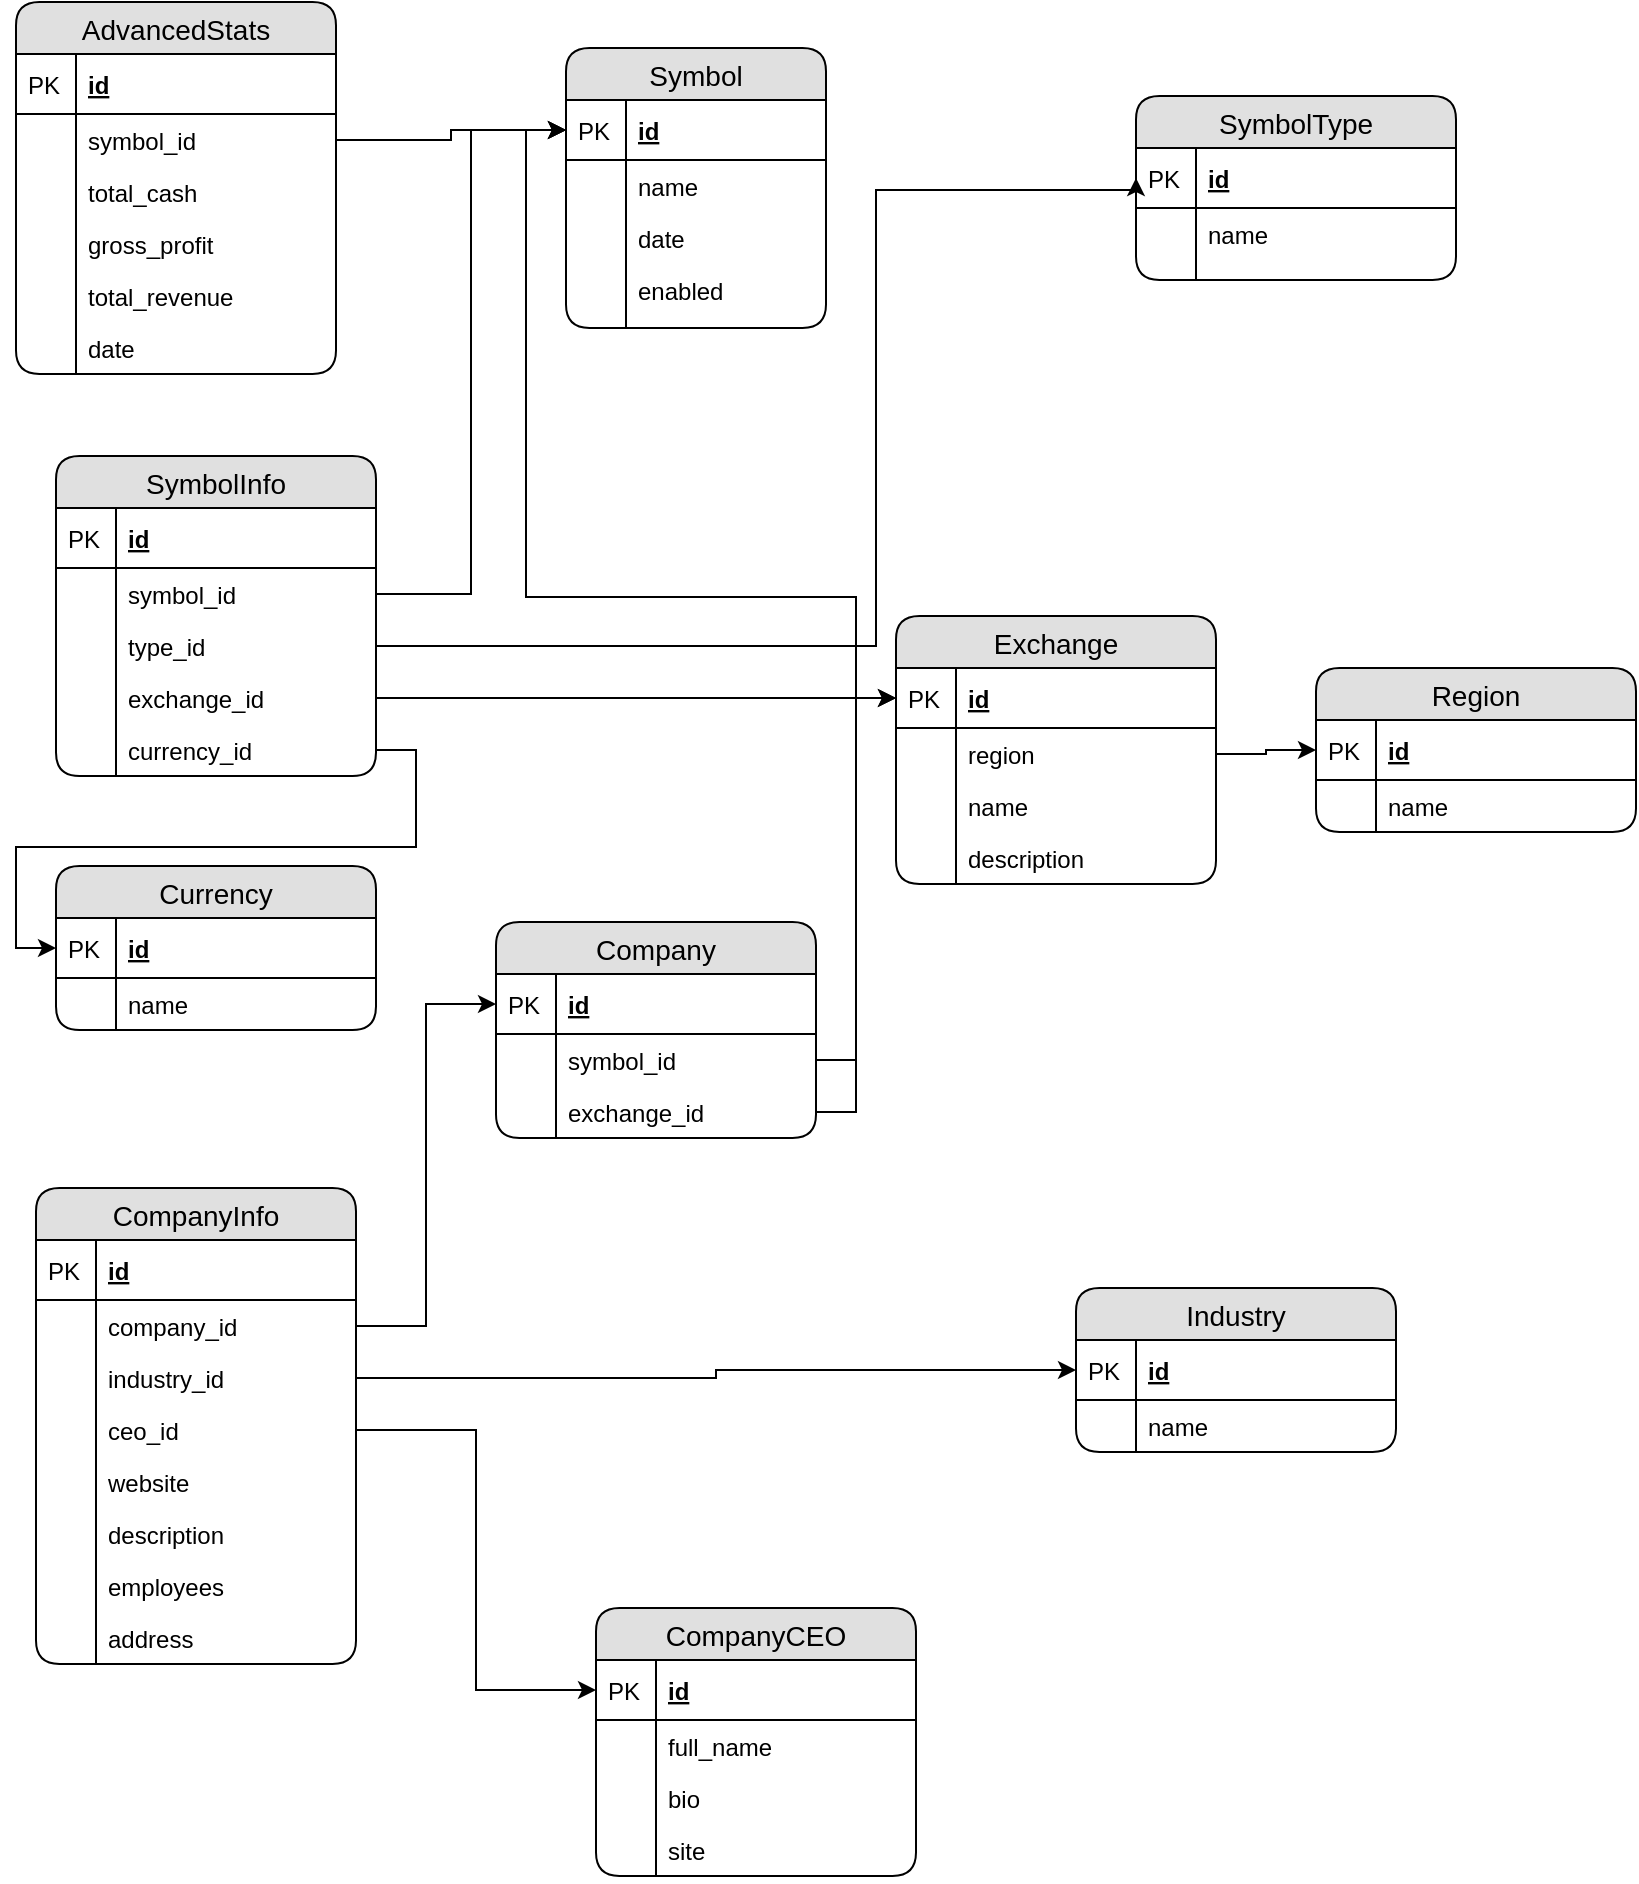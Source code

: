 <mxfile version="12.1.3" type="device" pages="2"><diagram name="Logical Database" id="c4acf3e9-155e-7222-9cf6-157b1a14988f"><mxGraphModel dx="1038" dy="548" grid="1" gridSize="10" guides="1" tooltips="1" connect="1" arrows="1" fold="1" page="1" pageScale="1" pageWidth="850" pageHeight="1100" background="#ffffff" math="0" shadow="0"><root><mxCell id="0"/><mxCell id="1" parent="0"/><mxCell id="mndarN_KPFpMHS_azq_0-1" value="Symbol" style="swimlane;fontStyle=0;childLayout=stackLayout;horizontal=1;startSize=26;fillColor=#e0e0e0;horizontalStack=0;resizeParent=1;resizeParentMax=0;resizeLast=0;collapsible=1;marginBottom=0;swimlaneFillColor=#ffffff;align=center;fontSize=14;rounded=1;" vertex="1" parent="1"><mxGeometry x="305" y="40" width="130" height="140" as="geometry"/></mxCell><mxCell id="mndarN_KPFpMHS_azq_0-2" value="id" style="shape=partialRectangle;top=0;left=0;right=0;bottom=1;align=left;verticalAlign=middle;fillColor=none;spacingLeft=34;spacingRight=4;overflow=hidden;rotatable=0;points=[[0,0.5],[1,0.5]];portConstraint=eastwest;dropTarget=0;fontStyle=5;fontSize=12;" vertex="1" parent="mndarN_KPFpMHS_azq_0-1"><mxGeometry y="26" width="130" height="30" as="geometry"/></mxCell><mxCell id="mndarN_KPFpMHS_azq_0-3" value="PK" style="shape=partialRectangle;top=0;left=0;bottom=0;fillColor=none;align=left;verticalAlign=middle;spacingLeft=4;spacingRight=4;overflow=hidden;rotatable=0;points=[];portConstraint=eastwest;part=1;fontSize=12;" vertex="1" connectable="0" parent="mndarN_KPFpMHS_azq_0-2"><mxGeometry width="30" height="30" as="geometry"/></mxCell><mxCell id="mndarN_KPFpMHS_azq_0-4" value="name" style="shape=partialRectangle;top=0;left=0;right=0;bottom=0;align=left;verticalAlign=top;fillColor=none;spacingLeft=34;spacingRight=4;overflow=hidden;rotatable=0;points=[[0,0.5],[1,0.5]];portConstraint=eastwest;dropTarget=0;fontSize=12;" vertex="1" parent="mndarN_KPFpMHS_azq_0-1"><mxGeometry y="56" width="130" height="26" as="geometry"/></mxCell><mxCell id="mndarN_KPFpMHS_azq_0-5" value="" style="shape=partialRectangle;top=0;left=0;bottom=0;fillColor=none;align=left;verticalAlign=top;spacingLeft=4;spacingRight=4;overflow=hidden;rotatable=0;points=[];portConstraint=eastwest;part=1;fontSize=12;" vertex="1" connectable="0" parent="mndarN_KPFpMHS_azq_0-4"><mxGeometry width="30" height="26" as="geometry"/></mxCell><mxCell id="mndarN_KPFpMHS_azq_0-6" value="date" style="shape=partialRectangle;top=0;left=0;right=0;bottom=0;align=left;verticalAlign=top;fillColor=none;spacingLeft=34;spacingRight=4;overflow=hidden;rotatable=0;points=[[0,0.5],[1,0.5]];portConstraint=eastwest;dropTarget=0;fontSize=12;" vertex="1" parent="mndarN_KPFpMHS_azq_0-1"><mxGeometry y="82" width="130" height="26" as="geometry"/></mxCell><mxCell id="mndarN_KPFpMHS_azq_0-7" value="" style="shape=partialRectangle;top=0;left=0;bottom=0;fillColor=none;align=left;verticalAlign=top;spacingLeft=4;spacingRight=4;overflow=hidden;rotatable=0;points=[];portConstraint=eastwest;part=1;fontSize=12;" vertex="1" connectable="0" parent="mndarN_KPFpMHS_azq_0-6"><mxGeometry width="30" height="26" as="geometry"/></mxCell><mxCell id="mndarN_KPFpMHS_azq_0-8" value="enabled" style="shape=partialRectangle;top=0;left=0;right=0;bottom=0;align=left;verticalAlign=top;fillColor=none;spacingLeft=34;spacingRight=4;overflow=hidden;rotatable=0;points=[[0,0.5],[1,0.5]];portConstraint=eastwest;dropTarget=0;fontSize=12;" vertex="1" parent="mndarN_KPFpMHS_azq_0-1"><mxGeometry y="108" width="130" height="32" as="geometry"/></mxCell><mxCell id="mndarN_KPFpMHS_azq_0-9" value="" style="shape=partialRectangle;top=0;left=0;bottom=0;fillColor=none;align=left;verticalAlign=top;spacingLeft=4;spacingRight=4;overflow=hidden;rotatable=0;points=[];portConstraint=eastwest;part=1;fontSize=12;" vertex="1" connectable="0" parent="mndarN_KPFpMHS_azq_0-8"><mxGeometry width="30" height="32" as="geometry"/></mxCell><mxCell id="mndarN_KPFpMHS_azq_0-31" value="Exchange" style="swimlane;fontStyle=0;childLayout=stackLayout;horizontal=1;startSize=26;fillColor=#e0e0e0;horizontalStack=0;resizeParent=1;resizeParentMax=0;resizeLast=0;collapsible=1;marginBottom=0;swimlaneFillColor=#ffffff;align=center;fontSize=14;rounded=1;" vertex="1" parent="1"><mxGeometry x="470" y="324" width="160" height="134" as="geometry"/></mxCell><mxCell id="mndarN_KPFpMHS_azq_0-32" value="id" style="shape=partialRectangle;top=0;left=0;right=0;bottom=1;align=left;verticalAlign=middle;fillColor=none;spacingLeft=34;spacingRight=4;overflow=hidden;rotatable=0;points=[[0,0.5],[1,0.5]];portConstraint=eastwest;dropTarget=0;fontStyle=5;fontSize=12;" vertex="1" parent="mndarN_KPFpMHS_azq_0-31"><mxGeometry y="26" width="160" height="30" as="geometry"/></mxCell><mxCell id="mndarN_KPFpMHS_azq_0-33" value="PK" style="shape=partialRectangle;top=0;left=0;bottom=0;fillColor=none;align=left;verticalAlign=middle;spacingLeft=4;spacingRight=4;overflow=hidden;rotatable=0;points=[];portConstraint=eastwest;part=1;fontSize=12;" vertex="1" connectable="0" parent="mndarN_KPFpMHS_azq_0-32"><mxGeometry width="30" height="30" as="geometry"/></mxCell><mxCell id="mndarN_KPFpMHS_azq_0-34" value="region" style="shape=partialRectangle;top=0;left=0;right=0;bottom=0;align=left;verticalAlign=top;fillColor=none;spacingLeft=34;spacingRight=4;overflow=hidden;rotatable=0;points=[[0,0.5],[1,0.5]];portConstraint=eastwest;dropTarget=0;fontSize=12;" vertex="1" parent="mndarN_KPFpMHS_azq_0-31"><mxGeometry y="56" width="160" height="26" as="geometry"/></mxCell><mxCell id="mndarN_KPFpMHS_azq_0-35" value="" style="shape=partialRectangle;top=0;left=0;bottom=0;fillColor=none;align=left;verticalAlign=top;spacingLeft=4;spacingRight=4;overflow=hidden;rotatable=0;points=[];portConstraint=eastwest;part=1;fontSize=12;" vertex="1" connectable="0" parent="mndarN_KPFpMHS_azq_0-34"><mxGeometry width="30" height="26" as="geometry"/></mxCell><mxCell id="mndarN_KPFpMHS_azq_0-36" value="name" style="shape=partialRectangle;top=0;left=0;right=0;bottom=0;align=left;verticalAlign=top;fillColor=none;spacingLeft=34;spacingRight=4;overflow=hidden;rotatable=0;points=[[0,0.5],[1,0.5]];portConstraint=eastwest;dropTarget=0;fontSize=12;" vertex="1" parent="mndarN_KPFpMHS_azq_0-31"><mxGeometry y="82" width="160" height="26" as="geometry"/></mxCell><mxCell id="mndarN_KPFpMHS_azq_0-37" value="" style="shape=partialRectangle;top=0;left=0;bottom=0;fillColor=none;align=left;verticalAlign=top;spacingLeft=4;spacingRight=4;overflow=hidden;rotatable=0;points=[];portConstraint=eastwest;part=1;fontSize=12;" vertex="1" connectable="0" parent="mndarN_KPFpMHS_azq_0-36"><mxGeometry width="30" height="26" as="geometry"/></mxCell><mxCell id="mndarN_KPFpMHS_azq_0-38" value="description" style="shape=partialRectangle;top=0;left=0;right=0;bottom=0;align=left;verticalAlign=top;fillColor=none;spacingLeft=34;spacingRight=4;overflow=hidden;rotatable=0;points=[[0,0.5],[1,0.5]];portConstraint=eastwest;dropTarget=0;fontSize=12;" vertex="1" parent="mndarN_KPFpMHS_azq_0-31"><mxGeometry y="108" width="160" height="26" as="geometry"/></mxCell><mxCell id="mndarN_KPFpMHS_azq_0-39" value="" style="shape=partialRectangle;top=0;left=0;bottom=0;fillColor=none;align=left;verticalAlign=top;spacingLeft=4;spacingRight=4;overflow=hidden;rotatable=0;points=[];portConstraint=eastwest;part=1;fontSize=12;" vertex="1" connectable="0" parent="mndarN_KPFpMHS_azq_0-38"><mxGeometry width="30" height="26" as="geometry"/></mxCell><mxCell id="mndarN_KPFpMHS_azq_0-42" value="Region" style="swimlane;fontStyle=0;childLayout=stackLayout;horizontal=1;startSize=26;fillColor=#e0e0e0;horizontalStack=0;resizeParent=1;resizeParentMax=0;resizeLast=0;collapsible=1;marginBottom=0;swimlaneFillColor=#ffffff;align=center;fontSize=14;rounded=1;" vertex="1" parent="1"><mxGeometry x="680" y="350" width="160" height="82" as="geometry"/></mxCell><mxCell id="mndarN_KPFpMHS_azq_0-43" value="id" style="shape=partialRectangle;top=0;left=0;right=0;bottom=1;align=left;verticalAlign=middle;fillColor=none;spacingLeft=34;spacingRight=4;overflow=hidden;rotatable=0;points=[[0,0.5],[1,0.5]];portConstraint=eastwest;dropTarget=0;fontStyle=5;fontSize=12;" vertex="1" parent="mndarN_KPFpMHS_azq_0-42"><mxGeometry y="26" width="160" height="30" as="geometry"/></mxCell><mxCell id="mndarN_KPFpMHS_azq_0-44" value="PK" style="shape=partialRectangle;top=0;left=0;bottom=0;fillColor=none;align=left;verticalAlign=middle;spacingLeft=4;spacingRight=4;overflow=hidden;rotatable=0;points=[];portConstraint=eastwest;part=1;fontSize=12;" vertex="1" connectable="0" parent="mndarN_KPFpMHS_azq_0-43"><mxGeometry width="30" height="30" as="geometry"/></mxCell><mxCell id="mndarN_KPFpMHS_azq_0-45" value="name" style="shape=partialRectangle;top=0;left=0;right=0;bottom=0;align=left;verticalAlign=top;fillColor=none;spacingLeft=34;spacingRight=4;overflow=hidden;rotatable=0;points=[[0,0.5],[1,0.5]];portConstraint=eastwest;dropTarget=0;fontSize=12;" vertex="1" parent="mndarN_KPFpMHS_azq_0-42"><mxGeometry y="56" width="160" height="26" as="geometry"/></mxCell><mxCell id="mndarN_KPFpMHS_azq_0-46" value="" style="shape=partialRectangle;top=0;left=0;bottom=0;fillColor=none;align=left;verticalAlign=top;spacingLeft=4;spacingRight=4;overflow=hidden;rotatable=0;points=[];portConstraint=eastwest;part=1;fontSize=12;" vertex="1" connectable="0" parent="mndarN_KPFpMHS_azq_0-45"><mxGeometry width="30" height="26" as="geometry"/></mxCell><mxCell id="mndarN_KPFpMHS_azq_0-53" style="edgeStyle=orthogonalEdgeStyle;rounded=0;orthogonalLoop=1;jettySize=auto;html=1;entryX=0;entryY=0.5;entryDx=0;entryDy=0;" edge="1" parent="1" source="mndarN_KPFpMHS_azq_0-34" target="mndarN_KPFpMHS_azq_0-43"><mxGeometry relative="1" as="geometry"/></mxCell><mxCell id="mndarN_KPFpMHS_azq_0-54" value="SymbolInfo" style="swimlane;fontStyle=0;childLayout=stackLayout;horizontal=1;startSize=26;fillColor=#e0e0e0;horizontalStack=0;resizeParent=1;resizeParentMax=0;resizeLast=0;collapsible=1;marginBottom=0;swimlaneFillColor=#ffffff;align=center;fontSize=14;rounded=1;" vertex="1" parent="1"><mxGeometry x="50" y="244" width="160" height="160" as="geometry"/></mxCell><mxCell id="mndarN_KPFpMHS_azq_0-55" value="id" style="shape=partialRectangle;top=0;left=0;right=0;bottom=1;align=left;verticalAlign=middle;fillColor=none;spacingLeft=34;spacingRight=4;overflow=hidden;rotatable=0;points=[[0,0.5],[1,0.5]];portConstraint=eastwest;dropTarget=0;fontStyle=5;fontSize=12;" vertex="1" parent="mndarN_KPFpMHS_azq_0-54"><mxGeometry y="26" width="160" height="30" as="geometry"/></mxCell><mxCell id="mndarN_KPFpMHS_azq_0-56" value="PK" style="shape=partialRectangle;top=0;left=0;bottom=0;fillColor=none;align=left;verticalAlign=middle;spacingLeft=4;spacingRight=4;overflow=hidden;rotatable=0;points=[];portConstraint=eastwest;part=1;fontSize=12;" vertex="1" connectable="0" parent="mndarN_KPFpMHS_azq_0-55"><mxGeometry width="30" height="30" as="geometry"/></mxCell><mxCell id="mndarN_KPFpMHS_azq_0-57" value="symbol_id" style="shape=partialRectangle;top=0;left=0;right=0;bottom=0;align=left;verticalAlign=top;fillColor=none;spacingLeft=34;spacingRight=4;overflow=hidden;rotatable=0;points=[[0,0.5],[1,0.5]];portConstraint=eastwest;dropTarget=0;fontSize=12;" vertex="1" parent="mndarN_KPFpMHS_azq_0-54"><mxGeometry y="56" width="160" height="26" as="geometry"/></mxCell><mxCell id="mndarN_KPFpMHS_azq_0-58" value="" style="shape=partialRectangle;top=0;left=0;bottom=0;fillColor=none;align=left;verticalAlign=top;spacingLeft=4;spacingRight=4;overflow=hidden;rotatable=0;points=[];portConstraint=eastwest;part=1;fontSize=12;" vertex="1" connectable="0" parent="mndarN_KPFpMHS_azq_0-57"><mxGeometry width="30" height="26" as="geometry"/></mxCell><mxCell id="mndarN_KPFpMHS_azq_0-61" value="type_id" style="shape=partialRectangle;top=0;left=0;right=0;bottom=0;align=left;verticalAlign=top;fillColor=none;spacingLeft=34;spacingRight=4;overflow=hidden;rotatable=0;points=[[0,0.5],[1,0.5]];portConstraint=eastwest;dropTarget=0;fontSize=12;" vertex="1" parent="mndarN_KPFpMHS_azq_0-54"><mxGeometry y="82" width="160" height="26" as="geometry"/></mxCell><mxCell id="mndarN_KPFpMHS_azq_0-62" value="" style="shape=partialRectangle;top=0;left=0;bottom=0;fillColor=none;align=left;verticalAlign=top;spacingLeft=4;spacingRight=4;overflow=hidden;rotatable=0;points=[];portConstraint=eastwest;part=1;fontSize=12;" vertex="1" connectable="0" parent="mndarN_KPFpMHS_azq_0-61"><mxGeometry width="30" height="26" as="geometry"/></mxCell><mxCell id="mndarN_KPFpMHS_azq_0-59" value="exchange_id" style="shape=partialRectangle;top=0;left=0;right=0;bottom=0;align=left;verticalAlign=top;fillColor=none;spacingLeft=34;spacingRight=4;overflow=hidden;rotatable=0;points=[[0,0.5],[1,0.5]];portConstraint=eastwest;dropTarget=0;fontSize=12;" vertex="1" parent="mndarN_KPFpMHS_azq_0-54"><mxGeometry y="108" width="160" height="26" as="geometry"/></mxCell><mxCell id="mndarN_KPFpMHS_azq_0-60" value="" style="shape=partialRectangle;top=0;left=0;bottom=0;fillColor=none;align=left;verticalAlign=top;spacingLeft=4;spacingRight=4;overflow=hidden;rotatable=0;points=[];portConstraint=eastwest;part=1;fontSize=12;" vertex="1" connectable="0" parent="mndarN_KPFpMHS_azq_0-59"><mxGeometry width="30" height="26" as="geometry"/></mxCell><mxCell id="mndarN_KPFpMHS_azq_0-71" value="currency_id" style="shape=partialRectangle;top=0;left=0;right=0;bottom=0;align=left;verticalAlign=top;fillColor=none;spacingLeft=34;spacingRight=4;overflow=hidden;rotatable=0;points=[[0,0.5],[1,0.5]];portConstraint=eastwest;dropTarget=0;fontSize=12;" vertex="1" parent="mndarN_KPFpMHS_azq_0-54"><mxGeometry y="134" width="160" height="26" as="geometry"/></mxCell><mxCell id="mndarN_KPFpMHS_azq_0-72" value="" style="shape=partialRectangle;top=0;left=0;bottom=0;fillColor=none;align=left;verticalAlign=top;spacingLeft=4;spacingRight=4;overflow=hidden;rotatable=0;points=[];portConstraint=eastwest;part=1;fontSize=12;" vertex="1" connectable="0" parent="mndarN_KPFpMHS_azq_0-71"><mxGeometry width="30" height="26" as="geometry"/></mxCell><mxCell id="mndarN_KPFpMHS_azq_0-74" value="SymbolType" style="swimlane;fontStyle=0;childLayout=stackLayout;horizontal=1;startSize=26;fillColor=#e0e0e0;horizontalStack=0;resizeParent=1;resizeParentMax=0;resizeLast=0;collapsible=1;marginBottom=0;swimlaneFillColor=#ffffff;align=center;fontSize=14;rounded=1;" vertex="1" parent="1"><mxGeometry x="590" y="64" width="160" height="92" as="geometry"/></mxCell><mxCell id="mndarN_KPFpMHS_azq_0-75" value="id" style="shape=partialRectangle;top=0;left=0;right=0;bottom=1;align=left;verticalAlign=middle;fillColor=none;spacingLeft=34;spacingRight=4;overflow=hidden;rotatable=0;points=[[0,0.5],[1,0.5]];portConstraint=eastwest;dropTarget=0;fontStyle=5;fontSize=12;" vertex="1" parent="mndarN_KPFpMHS_azq_0-74"><mxGeometry y="26" width="160" height="30" as="geometry"/></mxCell><mxCell id="mndarN_KPFpMHS_azq_0-76" value="PK" style="shape=partialRectangle;top=0;left=0;bottom=0;fillColor=none;align=left;verticalAlign=middle;spacingLeft=4;spacingRight=4;overflow=hidden;rotatable=0;points=[];portConstraint=eastwest;part=1;fontSize=12;" vertex="1" connectable="0" parent="mndarN_KPFpMHS_azq_0-75"><mxGeometry width="30" height="30" as="geometry"/></mxCell><mxCell id="mndarN_KPFpMHS_azq_0-77" value="name" style="shape=partialRectangle;top=0;left=0;right=0;bottom=0;align=left;verticalAlign=top;fillColor=none;spacingLeft=34;spacingRight=4;overflow=hidden;rotatable=0;points=[[0,0.5],[1,0.5]];portConstraint=eastwest;dropTarget=0;fontSize=12;" vertex="1" parent="mndarN_KPFpMHS_azq_0-74"><mxGeometry y="56" width="160" height="26" as="geometry"/></mxCell><mxCell id="mndarN_KPFpMHS_azq_0-78" value="" style="shape=partialRectangle;top=0;left=0;bottom=0;fillColor=none;align=left;verticalAlign=top;spacingLeft=4;spacingRight=4;overflow=hidden;rotatable=0;points=[];portConstraint=eastwest;part=1;fontSize=12;" vertex="1" connectable="0" parent="mndarN_KPFpMHS_azq_0-77"><mxGeometry width="30" height="26" as="geometry"/></mxCell><mxCell id="mndarN_KPFpMHS_azq_0-83" value="" style="shape=partialRectangle;top=0;left=0;right=0;bottom=0;align=left;verticalAlign=top;fillColor=none;spacingLeft=34;spacingRight=4;overflow=hidden;rotatable=0;points=[[0,0.5],[1,0.5]];portConstraint=eastwest;dropTarget=0;fontSize=12;" vertex="1" parent="mndarN_KPFpMHS_azq_0-74"><mxGeometry y="82" width="160" height="10" as="geometry"/></mxCell><mxCell id="mndarN_KPFpMHS_azq_0-84" value="" style="shape=partialRectangle;top=0;left=0;bottom=0;fillColor=none;align=left;verticalAlign=top;spacingLeft=4;spacingRight=4;overflow=hidden;rotatable=0;points=[];portConstraint=eastwest;part=1;fontSize=12;" vertex="1" connectable="0" parent="mndarN_KPFpMHS_azq_0-83"><mxGeometry width="30" height="10" as="geometry"/></mxCell><mxCell id="mndarN_KPFpMHS_azq_0-85" style="edgeStyle=orthogonalEdgeStyle;rounded=0;orthogonalLoop=1;jettySize=auto;html=1;exitX=1;exitY=0.5;exitDx=0;exitDy=0;entryX=0;entryY=0.5;entryDx=0;entryDy=0;" edge="1" parent="1" source="mndarN_KPFpMHS_azq_0-61" target="mndarN_KPFpMHS_azq_0-75"><mxGeometry relative="1" as="geometry"><Array as="points"><mxPoint x="460" y="339"/><mxPoint x="460" y="111"/></Array></mxGeometry></mxCell><mxCell id="mndarN_KPFpMHS_azq_0-86" value="Currency" style="swimlane;fontStyle=0;childLayout=stackLayout;horizontal=1;startSize=26;fillColor=#e0e0e0;horizontalStack=0;resizeParent=1;resizeParentMax=0;resizeLast=0;collapsible=1;marginBottom=0;swimlaneFillColor=#ffffff;align=center;fontSize=14;rounded=1;" vertex="1" parent="1"><mxGeometry x="50" y="449" width="160" height="82" as="geometry"/></mxCell><mxCell id="mndarN_KPFpMHS_azq_0-87" value="id" style="shape=partialRectangle;top=0;left=0;right=0;bottom=1;align=left;verticalAlign=middle;fillColor=none;spacingLeft=34;spacingRight=4;overflow=hidden;rotatable=0;points=[[0,0.5],[1,0.5]];portConstraint=eastwest;dropTarget=0;fontStyle=5;fontSize=12;" vertex="1" parent="mndarN_KPFpMHS_azq_0-86"><mxGeometry y="26" width="160" height="30" as="geometry"/></mxCell><mxCell id="mndarN_KPFpMHS_azq_0-88" value="PK" style="shape=partialRectangle;top=0;left=0;bottom=0;fillColor=none;align=left;verticalAlign=middle;spacingLeft=4;spacingRight=4;overflow=hidden;rotatable=0;points=[];portConstraint=eastwest;part=1;fontSize=12;" vertex="1" connectable="0" parent="mndarN_KPFpMHS_azq_0-87"><mxGeometry width="30" height="30" as="geometry"/></mxCell><mxCell id="mndarN_KPFpMHS_azq_0-89" value="name" style="shape=partialRectangle;top=0;left=0;right=0;bottom=0;align=left;verticalAlign=top;fillColor=none;spacingLeft=34;spacingRight=4;overflow=hidden;rotatable=0;points=[[0,0.5],[1,0.5]];portConstraint=eastwest;dropTarget=0;fontSize=12;" vertex="1" parent="mndarN_KPFpMHS_azq_0-86"><mxGeometry y="56" width="160" height="26" as="geometry"/></mxCell><mxCell id="mndarN_KPFpMHS_azq_0-90" value="" style="shape=partialRectangle;top=0;left=0;bottom=0;fillColor=none;align=left;verticalAlign=top;spacingLeft=4;spacingRight=4;overflow=hidden;rotatable=0;points=[];portConstraint=eastwest;part=1;fontSize=12;" vertex="1" connectable="0" parent="mndarN_KPFpMHS_azq_0-89"><mxGeometry width="30" height="26" as="geometry"/></mxCell><mxCell id="mndarN_KPFpMHS_azq_0-99" style="edgeStyle=orthogonalEdgeStyle;rounded=0;orthogonalLoop=1;jettySize=auto;html=1;exitX=1;exitY=0.5;exitDx=0;exitDy=0;entryX=0;entryY=0.5;entryDx=0;entryDy=0;" edge="1" parent="1" source="mndarN_KPFpMHS_azq_0-57" target="mndarN_KPFpMHS_azq_0-2"><mxGeometry relative="1" as="geometry"/></mxCell><mxCell id="mndarN_KPFpMHS_azq_0-100" value="AdvancedStats" style="swimlane;fontStyle=0;childLayout=stackLayout;horizontal=1;startSize=26;fillColor=#e0e0e0;horizontalStack=0;resizeParent=1;resizeParentMax=0;resizeLast=0;collapsible=1;marginBottom=0;swimlaneFillColor=#ffffff;align=center;fontSize=14;rounded=1;" vertex="1" parent="1"><mxGeometry x="30" y="17" width="160" height="186" as="geometry"/></mxCell><mxCell id="mndarN_KPFpMHS_azq_0-101" value="id" style="shape=partialRectangle;top=0;left=0;right=0;bottom=1;align=left;verticalAlign=middle;fillColor=none;spacingLeft=34;spacingRight=4;overflow=hidden;rotatable=0;points=[[0,0.5],[1,0.5]];portConstraint=eastwest;dropTarget=0;fontStyle=5;fontSize=12;" vertex="1" parent="mndarN_KPFpMHS_azq_0-100"><mxGeometry y="26" width="160" height="30" as="geometry"/></mxCell><mxCell id="mndarN_KPFpMHS_azq_0-102" value="PK" style="shape=partialRectangle;top=0;left=0;bottom=0;fillColor=none;align=left;verticalAlign=middle;spacingLeft=4;spacingRight=4;overflow=hidden;rotatable=0;points=[];portConstraint=eastwest;part=1;fontSize=12;" vertex="1" connectable="0" parent="mndarN_KPFpMHS_azq_0-101"><mxGeometry width="30" height="30" as="geometry"/></mxCell><mxCell id="mndarN_KPFpMHS_azq_0-103" value="symbol_id" style="shape=partialRectangle;top=0;left=0;right=0;bottom=0;align=left;verticalAlign=top;fillColor=none;spacingLeft=34;spacingRight=4;overflow=hidden;rotatable=0;points=[[0,0.5],[1,0.5]];portConstraint=eastwest;dropTarget=0;fontSize=12;" vertex="1" parent="mndarN_KPFpMHS_azq_0-100"><mxGeometry y="56" width="160" height="26" as="geometry"/></mxCell><mxCell id="mndarN_KPFpMHS_azq_0-104" value="" style="shape=partialRectangle;top=0;left=0;bottom=0;fillColor=none;align=left;verticalAlign=top;spacingLeft=4;spacingRight=4;overflow=hidden;rotatable=0;points=[];portConstraint=eastwest;part=1;fontSize=12;" vertex="1" connectable="0" parent="mndarN_KPFpMHS_azq_0-103"><mxGeometry width="30" height="26" as="geometry"/></mxCell><mxCell id="mndarN_KPFpMHS_azq_0-105" value="total_cash" style="shape=partialRectangle;top=0;left=0;right=0;bottom=0;align=left;verticalAlign=top;fillColor=none;spacingLeft=34;spacingRight=4;overflow=hidden;rotatable=0;points=[[0,0.5],[1,0.5]];portConstraint=eastwest;dropTarget=0;fontSize=12;" vertex="1" parent="mndarN_KPFpMHS_azq_0-100"><mxGeometry y="82" width="160" height="26" as="geometry"/></mxCell><mxCell id="mndarN_KPFpMHS_azq_0-106" value="" style="shape=partialRectangle;top=0;left=0;bottom=0;fillColor=none;align=left;verticalAlign=top;spacingLeft=4;spacingRight=4;overflow=hidden;rotatable=0;points=[];portConstraint=eastwest;part=1;fontSize=12;" vertex="1" connectable="0" parent="mndarN_KPFpMHS_azq_0-105"><mxGeometry width="30" height="26" as="geometry"/></mxCell><mxCell id="mndarN_KPFpMHS_azq_0-107" value="gross_profit" style="shape=partialRectangle;top=0;left=0;right=0;bottom=0;align=left;verticalAlign=top;fillColor=none;spacingLeft=34;spacingRight=4;overflow=hidden;rotatable=0;points=[[0,0.5],[1,0.5]];portConstraint=eastwest;dropTarget=0;fontSize=12;" vertex="1" parent="mndarN_KPFpMHS_azq_0-100"><mxGeometry y="108" width="160" height="26" as="geometry"/></mxCell><mxCell id="mndarN_KPFpMHS_azq_0-108" value="" style="shape=partialRectangle;top=0;left=0;bottom=0;fillColor=none;align=left;verticalAlign=top;spacingLeft=4;spacingRight=4;overflow=hidden;rotatable=0;points=[];portConstraint=eastwest;part=1;fontSize=12;" vertex="1" connectable="0" parent="mndarN_KPFpMHS_azq_0-107"><mxGeometry width="30" height="26" as="geometry"/></mxCell><mxCell id="mndarN_KPFpMHS_azq_0-111" value="total_revenue" style="shape=partialRectangle;top=0;left=0;right=0;bottom=0;align=left;verticalAlign=top;fillColor=none;spacingLeft=34;spacingRight=4;overflow=hidden;rotatable=0;points=[[0,0.5],[1,0.5]];portConstraint=eastwest;dropTarget=0;fontSize=12;" vertex="1" parent="mndarN_KPFpMHS_azq_0-100"><mxGeometry y="134" width="160" height="26" as="geometry"/></mxCell><mxCell id="mndarN_KPFpMHS_azq_0-112" value="" style="shape=partialRectangle;top=0;left=0;bottom=0;fillColor=none;align=left;verticalAlign=top;spacingLeft=4;spacingRight=4;overflow=hidden;rotatable=0;points=[];portConstraint=eastwest;part=1;fontSize=12;" vertex="1" connectable="0" parent="mndarN_KPFpMHS_azq_0-111"><mxGeometry width="30" height="26" as="geometry"/></mxCell><mxCell id="mndarN_KPFpMHS_azq_0-113" value="date" style="shape=partialRectangle;top=0;left=0;right=0;bottom=0;align=left;verticalAlign=top;fillColor=none;spacingLeft=34;spacingRight=4;overflow=hidden;rotatable=0;points=[[0,0.5],[1,0.5]];portConstraint=eastwest;dropTarget=0;fontSize=12;" vertex="1" parent="mndarN_KPFpMHS_azq_0-100"><mxGeometry y="160" width="160" height="26" as="geometry"/></mxCell><mxCell id="mndarN_KPFpMHS_azq_0-114" value="" style="shape=partialRectangle;top=0;left=0;bottom=0;fillColor=none;align=left;verticalAlign=top;spacingLeft=4;spacingRight=4;overflow=hidden;rotatable=0;points=[];portConstraint=eastwest;part=1;fontSize=12;" vertex="1" connectable="0" parent="mndarN_KPFpMHS_azq_0-113"><mxGeometry width="30" height="26" as="geometry"/></mxCell><mxCell id="mndarN_KPFpMHS_azq_0-118" style="edgeStyle=orthogonalEdgeStyle;rounded=0;orthogonalLoop=1;jettySize=auto;html=1;exitX=1;exitY=0.5;exitDx=0;exitDy=0;entryX=0;entryY=0.5;entryDx=0;entryDy=0;" edge="1" parent="1" source="mndarN_KPFpMHS_azq_0-103" target="mndarN_KPFpMHS_azq_0-2"><mxGeometry relative="1" as="geometry"/></mxCell><mxCell id="mndarN_KPFpMHS_azq_0-121" style="edgeStyle=orthogonalEdgeStyle;rounded=0;orthogonalLoop=1;jettySize=auto;html=1;exitX=1;exitY=0.5;exitDx=0;exitDy=0;entryX=0;entryY=0.5;entryDx=0;entryDy=0;" edge="1" parent="1" source="mndarN_KPFpMHS_azq_0-71" target="mndarN_KPFpMHS_azq_0-87"><mxGeometry relative="1" as="geometry"/></mxCell><mxCell id="mndarN_KPFpMHS_azq_0-122" value="Industry" style="swimlane;fontStyle=0;childLayout=stackLayout;horizontal=1;startSize=26;fillColor=#e0e0e0;horizontalStack=0;resizeParent=1;resizeParentMax=0;resizeLast=0;collapsible=1;marginBottom=0;swimlaneFillColor=#ffffff;align=center;fontSize=14;rounded=1;" vertex="1" parent="1"><mxGeometry x="560" y="660" width="160" height="82" as="geometry"/></mxCell><mxCell id="mndarN_KPFpMHS_azq_0-123" value="id" style="shape=partialRectangle;top=0;left=0;right=0;bottom=1;align=left;verticalAlign=middle;fillColor=none;spacingLeft=34;spacingRight=4;overflow=hidden;rotatable=0;points=[[0,0.5],[1,0.5]];portConstraint=eastwest;dropTarget=0;fontStyle=5;fontSize=12;" vertex="1" parent="mndarN_KPFpMHS_azq_0-122"><mxGeometry y="26" width="160" height="30" as="geometry"/></mxCell><mxCell id="mndarN_KPFpMHS_azq_0-124" value="PK" style="shape=partialRectangle;top=0;left=0;bottom=0;fillColor=none;align=left;verticalAlign=middle;spacingLeft=4;spacingRight=4;overflow=hidden;rotatable=0;points=[];portConstraint=eastwest;part=1;fontSize=12;" vertex="1" connectable="0" parent="mndarN_KPFpMHS_azq_0-123"><mxGeometry width="30" height="30" as="geometry"/></mxCell><mxCell id="mndarN_KPFpMHS_azq_0-125" value="name" style="shape=partialRectangle;top=0;left=0;right=0;bottom=0;align=left;verticalAlign=top;fillColor=none;spacingLeft=34;spacingRight=4;overflow=hidden;rotatable=0;points=[[0,0.5],[1,0.5]];portConstraint=eastwest;dropTarget=0;fontSize=12;" vertex="1" parent="mndarN_KPFpMHS_azq_0-122"><mxGeometry y="56" width="160" height="26" as="geometry"/></mxCell><mxCell id="mndarN_KPFpMHS_azq_0-126" value="" style="shape=partialRectangle;top=0;left=0;bottom=0;fillColor=none;align=left;verticalAlign=top;spacingLeft=4;spacingRight=4;overflow=hidden;rotatable=0;points=[];portConstraint=eastwest;part=1;fontSize=12;" vertex="1" connectable="0" parent="mndarN_KPFpMHS_azq_0-125"><mxGeometry width="30" height="26" as="geometry"/></mxCell><mxCell id="mndarN_KPFpMHS_azq_0-133" value="CompanyCEO" style="swimlane;fontStyle=0;childLayout=stackLayout;horizontal=1;startSize=26;fillColor=#e0e0e0;horizontalStack=0;resizeParent=1;resizeParentMax=0;resizeLast=0;collapsible=1;marginBottom=0;swimlaneFillColor=#ffffff;align=center;fontSize=14;rounded=1;" vertex="1" parent="1"><mxGeometry x="320" y="820" width="160" height="134" as="geometry"/></mxCell><mxCell id="mndarN_KPFpMHS_azq_0-134" value="id" style="shape=partialRectangle;top=0;left=0;right=0;bottom=1;align=left;verticalAlign=middle;fillColor=none;spacingLeft=34;spacingRight=4;overflow=hidden;rotatable=0;points=[[0,0.5],[1,0.5]];portConstraint=eastwest;dropTarget=0;fontStyle=5;fontSize=12;" vertex="1" parent="mndarN_KPFpMHS_azq_0-133"><mxGeometry y="26" width="160" height="30" as="geometry"/></mxCell><mxCell id="mndarN_KPFpMHS_azq_0-135" value="PK" style="shape=partialRectangle;top=0;left=0;bottom=0;fillColor=none;align=left;verticalAlign=middle;spacingLeft=4;spacingRight=4;overflow=hidden;rotatable=0;points=[];portConstraint=eastwest;part=1;fontSize=12;" vertex="1" connectable="0" parent="mndarN_KPFpMHS_azq_0-134"><mxGeometry width="30" height="30" as="geometry"/></mxCell><mxCell id="mndarN_KPFpMHS_azq_0-136" value="full_name" style="shape=partialRectangle;top=0;left=0;right=0;bottom=0;align=left;verticalAlign=top;fillColor=none;spacingLeft=34;spacingRight=4;overflow=hidden;rotatable=0;points=[[0,0.5],[1,0.5]];portConstraint=eastwest;dropTarget=0;fontSize=12;" vertex="1" parent="mndarN_KPFpMHS_azq_0-133"><mxGeometry y="56" width="160" height="26" as="geometry"/></mxCell><mxCell id="mndarN_KPFpMHS_azq_0-137" value="" style="shape=partialRectangle;top=0;left=0;bottom=0;fillColor=none;align=left;verticalAlign=top;spacingLeft=4;spacingRight=4;overflow=hidden;rotatable=0;points=[];portConstraint=eastwest;part=1;fontSize=12;" vertex="1" connectable="0" parent="mndarN_KPFpMHS_azq_0-136"><mxGeometry width="30" height="26" as="geometry"/></mxCell><mxCell id="mndarN_KPFpMHS_azq_0-138" value="bio" style="shape=partialRectangle;top=0;left=0;right=0;bottom=0;align=left;verticalAlign=top;fillColor=none;spacingLeft=34;spacingRight=4;overflow=hidden;rotatable=0;points=[[0,0.5],[1,0.5]];portConstraint=eastwest;dropTarget=0;fontSize=12;" vertex="1" parent="mndarN_KPFpMHS_azq_0-133"><mxGeometry y="82" width="160" height="26" as="geometry"/></mxCell><mxCell id="mndarN_KPFpMHS_azq_0-139" value="" style="shape=partialRectangle;top=0;left=0;bottom=0;fillColor=none;align=left;verticalAlign=top;spacingLeft=4;spacingRight=4;overflow=hidden;rotatable=0;points=[];portConstraint=eastwest;part=1;fontSize=12;" vertex="1" connectable="0" parent="mndarN_KPFpMHS_azq_0-138"><mxGeometry width="30" height="26" as="geometry"/></mxCell><mxCell id="mndarN_KPFpMHS_azq_0-140" value="site" style="shape=partialRectangle;top=0;left=0;right=0;bottom=0;align=left;verticalAlign=top;fillColor=none;spacingLeft=34;spacingRight=4;overflow=hidden;rotatable=0;points=[[0,0.5],[1,0.5]];portConstraint=eastwest;dropTarget=0;fontSize=12;" vertex="1" parent="mndarN_KPFpMHS_azq_0-133"><mxGeometry y="108" width="160" height="26" as="geometry"/></mxCell><mxCell id="mndarN_KPFpMHS_azq_0-141" value="" style="shape=partialRectangle;top=0;left=0;bottom=0;fillColor=none;align=left;verticalAlign=top;spacingLeft=4;spacingRight=4;overflow=hidden;rotatable=0;points=[];portConstraint=eastwest;part=1;fontSize=12;" vertex="1" connectable="0" parent="mndarN_KPFpMHS_azq_0-140"><mxGeometry width="30" height="26" as="geometry"/></mxCell><mxCell id="mndarN_KPFpMHS_azq_0-144" value="Company" style="swimlane;fontStyle=0;childLayout=stackLayout;horizontal=1;startSize=26;fillColor=#e0e0e0;horizontalStack=0;resizeParent=1;resizeParentMax=0;resizeLast=0;collapsible=1;marginBottom=0;swimlaneFillColor=#ffffff;align=center;fontSize=14;rounded=1;" vertex="1" parent="1"><mxGeometry x="270" y="477" width="160" height="108" as="geometry"/></mxCell><mxCell id="mndarN_KPFpMHS_azq_0-145" value="id" style="shape=partialRectangle;top=0;left=0;right=0;bottom=1;align=left;verticalAlign=middle;fillColor=none;spacingLeft=34;spacingRight=4;overflow=hidden;rotatable=0;points=[[0,0.5],[1,0.5]];portConstraint=eastwest;dropTarget=0;fontStyle=5;fontSize=12;" vertex="1" parent="mndarN_KPFpMHS_azq_0-144"><mxGeometry y="26" width="160" height="30" as="geometry"/></mxCell><mxCell id="mndarN_KPFpMHS_azq_0-146" value="PK" style="shape=partialRectangle;top=0;left=0;bottom=0;fillColor=none;align=left;verticalAlign=middle;spacingLeft=4;spacingRight=4;overflow=hidden;rotatable=0;points=[];portConstraint=eastwest;part=1;fontSize=12;" vertex="1" connectable="0" parent="mndarN_KPFpMHS_azq_0-145"><mxGeometry width="30" height="30" as="geometry"/></mxCell><mxCell id="mndarN_KPFpMHS_azq_0-147" value="symbol_id" style="shape=partialRectangle;top=0;left=0;right=0;bottom=0;align=left;verticalAlign=top;fillColor=none;spacingLeft=34;spacingRight=4;overflow=hidden;rotatable=0;points=[[0,0.5],[1,0.5]];portConstraint=eastwest;dropTarget=0;fontSize=12;" vertex="1" parent="mndarN_KPFpMHS_azq_0-144"><mxGeometry y="56" width="160" height="26" as="geometry"/></mxCell><mxCell id="mndarN_KPFpMHS_azq_0-148" value="" style="shape=partialRectangle;top=0;left=0;bottom=0;fillColor=none;align=left;verticalAlign=top;spacingLeft=4;spacingRight=4;overflow=hidden;rotatable=0;points=[];portConstraint=eastwest;part=1;fontSize=12;" vertex="1" connectable="0" parent="mndarN_KPFpMHS_azq_0-147"><mxGeometry width="30" height="26" as="geometry"/></mxCell><mxCell id="mndarN_KPFpMHS_azq_0-149" value="exchange_id" style="shape=partialRectangle;top=0;left=0;right=0;bottom=0;align=left;verticalAlign=top;fillColor=none;spacingLeft=34;spacingRight=4;overflow=hidden;rotatable=0;points=[[0,0.5],[1,0.5]];portConstraint=eastwest;dropTarget=0;fontSize=12;" vertex="1" parent="mndarN_KPFpMHS_azq_0-144"><mxGeometry y="82" width="160" height="26" as="geometry"/></mxCell><mxCell id="mndarN_KPFpMHS_azq_0-150" value="" style="shape=partialRectangle;top=0;left=0;bottom=0;fillColor=none;align=left;verticalAlign=top;spacingLeft=4;spacingRight=4;overflow=hidden;rotatable=0;points=[];portConstraint=eastwest;part=1;fontSize=12;" vertex="1" connectable="0" parent="mndarN_KPFpMHS_azq_0-149"><mxGeometry width="30" height="26" as="geometry"/></mxCell><mxCell id="mndarN_KPFpMHS_azq_0-155" value="CompanyInfo" style="swimlane;fontStyle=0;childLayout=stackLayout;horizontal=1;startSize=26;fillColor=#e0e0e0;horizontalStack=0;resizeParent=1;resizeParentMax=0;resizeLast=0;collapsible=1;marginBottom=0;swimlaneFillColor=#ffffff;align=center;fontSize=14;rounded=1;" vertex="1" parent="1"><mxGeometry x="40" y="610" width="160" height="238" as="geometry"/></mxCell><mxCell id="mndarN_KPFpMHS_azq_0-156" value="id" style="shape=partialRectangle;top=0;left=0;right=0;bottom=1;align=left;verticalAlign=middle;fillColor=none;spacingLeft=34;spacingRight=4;overflow=hidden;rotatable=0;points=[[0,0.5],[1,0.5]];portConstraint=eastwest;dropTarget=0;fontStyle=5;fontSize=12;" vertex="1" parent="mndarN_KPFpMHS_azq_0-155"><mxGeometry y="26" width="160" height="30" as="geometry"/></mxCell><mxCell id="mndarN_KPFpMHS_azq_0-157" value="PK" style="shape=partialRectangle;top=0;left=0;bottom=0;fillColor=none;align=left;verticalAlign=middle;spacingLeft=4;spacingRight=4;overflow=hidden;rotatable=0;points=[];portConstraint=eastwest;part=1;fontSize=12;" vertex="1" connectable="0" parent="mndarN_KPFpMHS_azq_0-156"><mxGeometry width="30" height="30" as="geometry"/></mxCell><mxCell id="mndarN_KPFpMHS_azq_0-158" value="company_id" style="shape=partialRectangle;top=0;left=0;right=0;bottom=0;align=left;verticalAlign=top;fillColor=none;spacingLeft=34;spacingRight=4;overflow=hidden;rotatable=0;points=[[0,0.5],[1,0.5]];portConstraint=eastwest;dropTarget=0;fontSize=12;" vertex="1" parent="mndarN_KPFpMHS_azq_0-155"><mxGeometry y="56" width="160" height="26" as="geometry"/></mxCell><mxCell id="mndarN_KPFpMHS_azq_0-159" value="" style="shape=partialRectangle;top=0;left=0;bottom=0;fillColor=none;align=left;verticalAlign=top;spacingLeft=4;spacingRight=4;overflow=hidden;rotatable=0;points=[];portConstraint=eastwest;part=1;fontSize=12;" vertex="1" connectable="0" parent="mndarN_KPFpMHS_azq_0-158"><mxGeometry width="30" height="26" as="geometry"/></mxCell><mxCell id="mndarN_KPFpMHS_azq_0-160" value="industry_id" style="shape=partialRectangle;top=0;left=0;right=0;bottom=0;align=left;verticalAlign=top;fillColor=none;spacingLeft=34;spacingRight=4;overflow=hidden;rotatable=0;points=[[0,0.5],[1,0.5]];portConstraint=eastwest;dropTarget=0;fontSize=12;" vertex="1" parent="mndarN_KPFpMHS_azq_0-155"><mxGeometry y="82" width="160" height="26" as="geometry"/></mxCell><mxCell id="mndarN_KPFpMHS_azq_0-161" value="" style="shape=partialRectangle;top=0;left=0;bottom=0;fillColor=none;align=left;verticalAlign=top;spacingLeft=4;spacingRight=4;overflow=hidden;rotatable=0;points=[];portConstraint=eastwest;part=1;fontSize=12;" vertex="1" connectable="0" parent="mndarN_KPFpMHS_azq_0-160"><mxGeometry width="30" height="26" as="geometry"/></mxCell><mxCell id="mndarN_KPFpMHS_azq_0-166" value="ceo_id" style="shape=partialRectangle;top=0;left=0;right=0;bottom=0;align=left;verticalAlign=top;fillColor=none;spacingLeft=34;spacingRight=4;overflow=hidden;rotatable=0;points=[[0,0.5],[1,0.5]];portConstraint=eastwest;dropTarget=0;fontSize=12;" vertex="1" parent="mndarN_KPFpMHS_azq_0-155"><mxGeometry y="108" width="160" height="26" as="geometry"/></mxCell><mxCell id="mndarN_KPFpMHS_azq_0-167" value="" style="shape=partialRectangle;top=0;left=0;bottom=0;fillColor=none;align=left;verticalAlign=top;spacingLeft=4;spacingRight=4;overflow=hidden;rotatable=0;points=[];portConstraint=eastwest;part=1;fontSize=12;" vertex="1" connectable="0" parent="mndarN_KPFpMHS_azq_0-166"><mxGeometry width="30" height="26" as="geometry"/></mxCell><mxCell id="mndarN_KPFpMHS_azq_0-162" value="website" style="shape=partialRectangle;top=0;left=0;right=0;bottom=0;align=left;verticalAlign=top;fillColor=none;spacingLeft=34;spacingRight=4;overflow=hidden;rotatable=0;points=[[0,0.5],[1,0.5]];portConstraint=eastwest;dropTarget=0;fontSize=12;" vertex="1" parent="mndarN_KPFpMHS_azq_0-155"><mxGeometry y="134" width="160" height="26" as="geometry"/></mxCell><mxCell id="mndarN_KPFpMHS_azq_0-163" value="" style="shape=partialRectangle;top=0;left=0;bottom=0;fillColor=none;align=left;verticalAlign=top;spacingLeft=4;spacingRight=4;overflow=hidden;rotatable=0;points=[];portConstraint=eastwest;part=1;fontSize=12;" vertex="1" connectable="0" parent="mndarN_KPFpMHS_azq_0-162"><mxGeometry width="30" height="26" as="geometry"/></mxCell><mxCell id="mndarN_KPFpMHS_azq_0-170" value="description" style="shape=partialRectangle;top=0;left=0;right=0;bottom=0;align=left;verticalAlign=top;fillColor=none;spacingLeft=34;spacingRight=4;overflow=hidden;rotatable=0;points=[[0,0.5],[1,0.5]];portConstraint=eastwest;dropTarget=0;fontSize=12;" vertex="1" parent="mndarN_KPFpMHS_azq_0-155"><mxGeometry y="160" width="160" height="26" as="geometry"/></mxCell><mxCell id="mndarN_KPFpMHS_azq_0-171" value="" style="shape=partialRectangle;top=0;left=0;bottom=0;fillColor=none;align=left;verticalAlign=top;spacingLeft=4;spacingRight=4;overflow=hidden;rotatable=0;points=[];portConstraint=eastwest;part=1;fontSize=12;" vertex="1" connectable="0" parent="mndarN_KPFpMHS_azq_0-170"><mxGeometry width="30" height="26" as="geometry"/></mxCell><mxCell id="mndarN_KPFpMHS_azq_0-172" value="employees" style="shape=partialRectangle;top=0;left=0;right=0;bottom=0;align=left;verticalAlign=top;fillColor=none;spacingLeft=34;spacingRight=4;overflow=hidden;rotatable=0;points=[[0,0.5],[1,0.5]];portConstraint=eastwest;dropTarget=0;fontSize=12;" vertex="1" parent="mndarN_KPFpMHS_azq_0-155"><mxGeometry y="186" width="160" height="26" as="geometry"/></mxCell><mxCell id="mndarN_KPFpMHS_azq_0-173" value="" style="shape=partialRectangle;top=0;left=0;bottom=0;fillColor=none;align=left;verticalAlign=top;spacingLeft=4;spacingRight=4;overflow=hidden;rotatable=0;points=[];portConstraint=eastwest;part=1;fontSize=12;" vertex="1" connectable="0" parent="mndarN_KPFpMHS_azq_0-172"><mxGeometry width="30" height="26" as="geometry"/></mxCell><mxCell id="mndarN_KPFpMHS_azq_0-168" value="address" style="shape=partialRectangle;top=0;left=0;right=0;bottom=0;align=left;verticalAlign=top;fillColor=none;spacingLeft=34;spacingRight=4;overflow=hidden;rotatable=0;points=[[0,0.5],[1,0.5]];portConstraint=eastwest;dropTarget=0;fontSize=12;" vertex="1" parent="mndarN_KPFpMHS_azq_0-155"><mxGeometry y="212" width="160" height="26" as="geometry"/></mxCell><mxCell id="mndarN_KPFpMHS_azq_0-169" value="" style="shape=partialRectangle;top=0;left=0;bottom=0;fillColor=none;align=left;verticalAlign=top;spacingLeft=4;spacingRight=4;overflow=hidden;rotatable=0;points=[];portConstraint=eastwest;part=1;fontSize=12;" vertex="1" connectable="0" parent="mndarN_KPFpMHS_azq_0-168"><mxGeometry width="30" height="26" as="geometry"/></mxCell><mxCell id="mndarN_KPFpMHS_azq_0-174" style="edgeStyle=orthogonalEdgeStyle;rounded=0;orthogonalLoop=1;jettySize=auto;html=1;exitX=1;exitY=0.5;exitDx=0;exitDy=0;entryX=0;entryY=0.5;entryDx=0;entryDy=0;" edge="1" parent="1" source="mndarN_KPFpMHS_azq_0-147" target="mndarN_KPFpMHS_azq_0-2"><mxGeometry relative="1" as="geometry"/></mxCell><mxCell id="mndarN_KPFpMHS_azq_0-176" style="edgeStyle=orthogonalEdgeStyle;rounded=0;orthogonalLoop=1;jettySize=auto;html=1;exitX=1;exitY=0.5;exitDx=0;exitDy=0;entryX=0;entryY=0.5;entryDx=0;entryDy=0;" edge="1" parent="1" source="mndarN_KPFpMHS_azq_0-59" target="mndarN_KPFpMHS_azq_0-32"><mxGeometry relative="1" as="geometry"/></mxCell><mxCell id="mndarN_KPFpMHS_azq_0-179" style="edgeStyle=orthogonalEdgeStyle;rounded=0;orthogonalLoop=1;jettySize=auto;html=1;exitX=1;exitY=0.5;exitDx=0;exitDy=0;entryX=0;entryY=0.5;entryDx=0;entryDy=0;" edge="1" parent="1" source="mndarN_KPFpMHS_azq_0-160" target="mndarN_KPFpMHS_azq_0-122"><mxGeometry relative="1" as="geometry"/></mxCell><mxCell id="mndarN_KPFpMHS_azq_0-180" style="edgeStyle=orthogonalEdgeStyle;rounded=0;orthogonalLoop=1;jettySize=auto;html=1;exitX=1;exitY=0.5;exitDx=0;exitDy=0;entryX=0;entryY=0.5;entryDx=0;entryDy=0;" edge="1" parent="1" source="mndarN_KPFpMHS_azq_0-166" target="mndarN_KPFpMHS_azq_0-134"><mxGeometry relative="1" as="geometry"/></mxCell><mxCell id="mndarN_KPFpMHS_azq_0-181" style="edgeStyle=orthogonalEdgeStyle;rounded=0;orthogonalLoop=1;jettySize=auto;html=1;exitX=1;exitY=0.5;exitDx=0;exitDy=0;entryX=0;entryY=0.5;entryDx=0;entryDy=0;" edge="1" parent="1" source="mndarN_KPFpMHS_azq_0-158" target="mndarN_KPFpMHS_azq_0-145"><mxGeometry relative="1" as="geometry"/></mxCell><mxCell id="mndarN_KPFpMHS_azq_0-182" style="edgeStyle=orthogonalEdgeStyle;rounded=0;orthogonalLoop=1;jettySize=auto;html=1;exitX=1;exitY=0.5;exitDx=0;exitDy=0;entryX=0;entryY=0.5;entryDx=0;entryDy=0;" edge="1" parent="1" source="mndarN_KPFpMHS_azq_0-149" target="mndarN_KPFpMHS_azq_0-32"><mxGeometry relative="1" as="geometry"/></mxCell></root></mxGraphModel></diagram><diagram id="w7aPXtBqe0XjZTl2jwtv" name="Physical Database"><mxGraphModel dx="1038" dy="548" grid="1" gridSize="10" guides="1" tooltips="1" connect="1" arrows="1" fold="1" page="1" pageScale="1" pageWidth="850" pageHeight="1100" math="0" shadow="0"><root><mxCell id="BkyTqJKeZ5bzw689NwOj-0"/><mxCell id="BkyTqJKeZ5bzw689NwOj-1" parent="BkyTqJKeZ5bzw689NwOj-0"/><mxCell id="NB8J2xP4AqdGpte7_NVh-0" value="Symbol" style="swimlane;fontStyle=0;childLayout=stackLayout;horizontal=1;startSize=26;fillColor=#e0e0e0;horizontalStack=0;resizeParent=1;resizeParentMax=0;resizeLast=0;collapsible=1;marginBottom=0;swimlaneFillColor=#ffffff;align=center;fontSize=14;rounded=1;" vertex="1" parent="BkyTqJKeZ5bzw689NwOj-1"><mxGeometry x="305" y="40" width="155" height="140" as="geometry"/></mxCell><mxCell id="NB8J2xP4AqdGpte7_NVh-1" value="id: int" style="shape=partialRectangle;top=0;left=0;right=0;bottom=1;align=left;verticalAlign=middle;fillColor=none;spacingLeft=34;spacingRight=4;overflow=hidden;rotatable=0;points=[[0,0.5],[1,0.5]];portConstraint=eastwest;dropTarget=0;fontStyle=1;fontSize=12;" vertex="1" parent="NB8J2xP4AqdGpte7_NVh-0"><mxGeometry y="26" width="155" height="30" as="geometry"/></mxCell><mxCell id="NB8J2xP4AqdGpte7_NVh-2" value="PK" style="shape=partialRectangle;top=0;left=0;bottom=0;fillColor=none;align=left;verticalAlign=middle;spacingLeft=4;spacingRight=4;overflow=hidden;rotatable=0;points=[];portConstraint=eastwest;part=1;fontSize=12;" vertex="1" connectable="0" parent="NB8J2xP4AqdGpte7_NVh-1"><mxGeometry width="30" height="30" as="geometry"/></mxCell><mxCell id="NB8J2xP4AqdGpte7_NVh-3" value="name: nvarchar(200)" style="shape=partialRectangle;top=0;left=0;right=0;bottom=0;align=left;verticalAlign=top;fillColor=none;spacingLeft=34;spacingRight=4;overflow=hidden;rotatable=0;points=[[0,0.5],[1,0.5]];portConstraint=eastwest;dropTarget=0;fontSize=12;" vertex="1" parent="NB8J2xP4AqdGpte7_NVh-0"><mxGeometry y="56" width="155" height="26" as="geometry"/></mxCell><mxCell id="NB8J2xP4AqdGpte7_NVh-4" value="" style="shape=partialRectangle;top=0;left=0;bottom=0;fillColor=none;align=left;verticalAlign=top;spacingLeft=4;spacingRight=4;overflow=hidden;rotatable=0;points=[];portConstraint=eastwest;part=1;fontSize=12;" vertex="1" connectable="0" parent="NB8J2xP4AqdGpte7_NVh-3"><mxGeometry width="30" height="26" as="geometry"/></mxCell><mxCell id="NB8J2xP4AqdGpte7_NVh-5" value="date: datetime" style="shape=partialRectangle;top=0;left=0;right=0;bottom=0;align=left;verticalAlign=top;fillColor=none;spacingLeft=34;spacingRight=4;overflow=hidden;rotatable=0;points=[[0,0.5],[1,0.5]];portConstraint=eastwest;dropTarget=0;fontSize=12;" vertex="1" parent="NB8J2xP4AqdGpte7_NVh-0"><mxGeometry y="82" width="155" height="26" as="geometry"/></mxCell><mxCell id="NB8J2xP4AqdGpte7_NVh-6" value="" style="shape=partialRectangle;top=0;left=0;bottom=0;fillColor=none;align=left;verticalAlign=top;spacingLeft=4;spacingRight=4;overflow=hidden;rotatable=0;points=[];portConstraint=eastwest;part=1;fontSize=12;" vertex="1" connectable="0" parent="NB8J2xP4AqdGpte7_NVh-5"><mxGeometry width="30" height="26" as="geometry"/></mxCell><mxCell id="NB8J2xP4AqdGpte7_NVh-7" value="enabled: bit" style="shape=partialRectangle;top=0;left=0;right=0;bottom=0;align=left;verticalAlign=top;fillColor=none;spacingLeft=34;spacingRight=4;overflow=hidden;rotatable=0;points=[[0,0.5],[1,0.5]];portConstraint=eastwest;dropTarget=0;fontSize=12;" vertex="1" parent="NB8J2xP4AqdGpte7_NVh-0"><mxGeometry y="108" width="155" height="32" as="geometry"/></mxCell><mxCell id="NB8J2xP4AqdGpte7_NVh-8" value="" style="shape=partialRectangle;top=0;left=0;bottom=0;fillColor=none;align=left;verticalAlign=top;spacingLeft=4;spacingRight=4;overflow=hidden;rotatable=0;points=[];portConstraint=eastwest;part=1;fontSize=12;" vertex="1" connectable="0" parent="NB8J2xP4AqdGpte7_NVh-7"><mxGeometry width="30" height="32" as="geometry"/></mxCell><mxCell id="NB8J2xP4AqdGpte7_NVh-9" value="Exchange" style="swimlane;fontStyle=0;childLayout=stackLayout;horizontal=1;startSize=26;fillColor=#e0e0e0;horizontalStack=0;resizeParent=1;resizeParentMax=0;resizeLast=0;collapsible=1;marginBottom=0;swimlaneFillColor=#ffffff;align=center;fontSize=14;rounded=1;" vertex="1" parent="BkyTqJKeZ5bzw689NwOj-1"><mxGeometry x="470" y="324" width="190" height="134" as="geometry"/></mxCell><mxCell id="NB8J2xP4AqdGpte7_NVh-10" value="id: int" style="shape=partialRectangle;top=0;left=0;right=0;bottom=1;align=left;verticalAlign=middle;fillColor=none;spacingLeft=34;spacingRight=4;overflow=hidden;rotatable=0;points=[[0,0.5],[1,0.5]];portConstraint=eastwest;dropTarget=0;fontStyle=1;fontSize=12;" vertex="1" parent="NB8J2xP4AqdGpte7_NVh-9"><mxGeometry y="26" width="190" height="30" as="geometry"/></mxCell><mxCell id="NB8J2xP4AqdGpte7_NVh-11" value="PK" style="shape=partialRectangle;top=0;left=0;bottom=0;fillColor=none;align=left;verticalAlign=middle;spacingLeft=4;spacingRight=4;overflow=hidden;rotatable=0;points=[];portConstraint=eastwest;part=1;fontSize=12;" vertex="1" connectable="0" parent="NB8J2xP4AqdGpte7_NVh-10"><mxGeometry width="30" height="30" as="geometry"/></mxCell><mxCell id="NB8J2xP4AqdGpte7_NVh-12" value="region_id: int" style="shape=partialRectangle;top=0;left=0;right=0;bottom=0;align=left;verticalAlign=top;fillColor=none;spacingLeft=34;spacingRight=4;overflow=hidden;rotatable=0;points=[[0,0.5],[1,0.5]];portConstraint=eastwest;dropTarget=0;fontSize=12;" vertex="1" parent="NB8J2xP4AqdGpte7_NVh-9"><mxGeometry y="56" width="190" height="26" as="geometry"/></mxCell><mxCell id="NB8J2xP4AqdGpte7_NVh-13" value="FK" style="shape=partialRectangle;top=0;left=0;bottom=0;fillColor=none;align=left;verticalAlign=top;spacingLeft=4;spacingRight=4;overflow=hidden;rotatable=0;points=[];portConstraint=eastwest;part=1;fontSize=12;" vertex="1" connectable="0" parent="NB8J2xP4AqdGpte7_NVh-12"><mxGeometry width="30" height="26" as="geometry"/></mxCell><mxCell id="NB8J2xP4AqdGpte7_NVh-14" value="name: nvarchar(100)" style="shape=partialRectangle;top=0;left=0;right=0;bottom=0;align=left;verticalAlign=top;fillColor=none;spacingLeft=34;spacingRight=4;overflow=hidden;rotatable=0;points=[[0,0.5],[1,0.5]];portConstraint=eastwest;dropTarget=0;fontSize=12;" vertex="1" parent="NB8J2xP4AqdGpte7_NVh-9"><mxGeometry y="82" width="190" height="26" as="geometry"/></mxCell><mxCell id="NB8J2xP4AqdGpte7_NVh-15" value="" style="shape=partialRectangle;top=0;left=0;bottom=0;fillColor=none;align=left;verticalAlign=top;spacingLeft=4;spacingRight=4;overflow=hidden;rotatable=0;points=[];portConstraint=eastwest;part=1;fontSize=12;" vertex="1" connectable="0" parent="NB8J2xP4AqdGpte7_NVh-14"><mxGeometry width="30" height="26" as="geometry"/></mxCell><mxCell id="NB8J2xP4AqdGpte7_NVh-16" value="description: nvarchar(max)" style="shape=partialRectangle;top=0;left=0;right=0;bottom=0;align=left;verticalAlign=top;fillColor=none;spacingLeft=34;spacingRight=4;overflow=hidden;rotatable=0;points=[[0,0.5],[1,0.5]];portConstraint=eastwest;dropTarget=0;fontSize=12;" vertex="1" parent="NB8J2xP4AqdGpte7_NVh-9"><mxGeometry y="108" width="190" height="26" as="geometry"/></mxCell><mxCell id="NB8J2xP4AqdGpte7_NVh-17" value="" style="shape=partialRectangle;top=0;left=0;bottom=0;fillColor=none;align=left;verticalAlign=top;spacingLeft=4;spacingRight=4;overflow=hidden;rotatable=0;points=[];portConstraint=eastwest;part=1;fontSize=12;" vertex="1" connectable="0" parent="NB8J2xP4AqdGpte7_NVh-16"><mxGeometry width="30" height="26" as="geometry"/></mxCell><mxCell id="NB8J2xP4AqdGpte7_NVh-18" value="Region" style="swimlane;fontStyle=0;childLayout=stackLayout;horizontal=1;startSize=26;fillColor=#e0e0e0;horizontalStack=0;resizeParent=1;resizeParentMax=0;resizeLast=0;collapsible=1;marginBottom=0;swimlaneFillColor=#ffffff;align=center;fontSize=14;rounded=1;" vertex="1" parent="BkyTqJKeZ5bzw689NwOj-1"><mxGeometry x="720" y="350" width="160" height="82" as="geometry"/></mxCell><mxCell id="NB8J2xP4AqdGpte7_NVh-19" value="id: int" style="shape=partialRectangle;top=0;left=0;right=0;bottom=1;align=left;verticalAlign=middle;fillColor=none;spacingLeft=34;spacingRight=4;overflow=hidden;rotatable=0;points=[[0,0.5],[1,0.5]];portConstraint=eastwest;dropTarget=0;fontStyle=1;fontSize=12;" vertex="1" parent="NB8J2xP4AqdGpte7_NVh-18"><mxGeometry y="26" width="160" height="30" as="geometry"/></mxCell><mxCell id="NB8J2xP4AqdGpte7_NVh-20" value="PK" style="shape=partialRectangle;top=0;left=0;bottom=0;fillColor=none;align=left;verticalAlign=middle;spacingLeft=4;spacingRight=4;overflow=hidden;rotatable=0;points=[];portConstraint=eastwest;part=1;fontSize=12;" vertex="1" connectable="0" parent="NB8J2xP4AqdGpte7_NVh-19"><mxGeometry width="30" height="30" as="geometry"/></mxCell><mxCell id="NB8J2xP4AqdGpte7_NVh-21" value="name: nvarchar(100)" style="shape=partialRectangle;top=0;left=0;right=0;bottom=0;align=left;verticalAlign=top;fillColor=none;spacingLeft=34;spacingRight=4;overflow=hidden;rotatable=0;points=[[0,0.5],[1,0.5]];portConstraint=eastwest;dropTarget=0;fontSize=12;" vertex="1" parent="NB8J2xP4AqdGpte7_NVh-18"><mxGeometry y="56" width="160" height="26" as="geometry"/></mxCell><mxCell id="NB8J2xP4AqdGpte7_NVh-22" value="" style="shape=partialRectangle;top=0;left=0;bottom=0;fillColor=none;align=left;verticalAlign=top;spacingLeft=4;spacingRight=4;overflow=hidden;rotatable=0;points=[];portConstraint=eastwest;part=1;fontSize=12;" vertex="1" connectable="0" parent="NB8J2xP4AqdGpte7_NVh-21"><mxGeometry width="30" height="26" as="geometry"/></mxCell><mxCell id="NB8J2xP4AqdGpte7_NVh-23" style="edgeStyle=orthogonalEdgeStyle;rounded=0;orthogonalLoop=1;jettySize=auto;html=1;entryX=0;entryY=0.5;entryDx=0;entryDy=0;" edge="1" parent="BkyTqJKeZ5bzw689NwOj-1" source="NB8J2xP4AqdGpte7_NVh-12" target="NB8J2xP4AqdGpte7_NVh-19"><mxGeometry relative="1" as="geometry"/></mxCell><mxCell id="NB8J2xP4AqdGpte7_NVh-24" value="SymbolInfo" style="swimlane;fontStyle=0;childLayout=stackLayout;horizontal=1;startSize=26;fillColor=#e0e0e0;horizontalStack=0;resizeParent=1;resizeParentMax=0;resizeLast=0;collapsible=1;marginBottom=0;swimlaneFillColor=#ffffff;align=center;fontSize=14;rounded=1;" vertex="1" parent="BkyTqJKeZ5bzw689NwOj-1"><mxGeometry x="50" y="244" width="160" height="160" as="geometry"/></mxCell><mxCell id="NB8J2xP4AqdGpte7_NVh-25" value="id: int" style="shape=partialRectangle;top=0;left=0;right=0;bottom=1;align=left;verticalAlign=middle;fillColor=none;spacingLeft=34;spacingRight=4;overflow=hidden;rotatable=0;points=[[0,0.5],[1,0.5]];portConstraint=eastwest;dropTarget=0;fontStyle=1;fontSize=12;" vertex="1" parent="NB8J2xP4AqdGpte7_NVh-24"><mxGeometry y="26" width="160" height="30" as="geometry"/></mxCell><mxCell id="NB8J2xP4AqdGpte7_NVh-26" value="PK" style="shape=partialRectangle;top=0;left=0;bottom=0;fillColor=none;align=left;verticalAlign=middle;spacingLeft=4;spacingRight=4;overflow=hidden;rotatable=0;points=[];portConstraint=eastwest;part=1;fontSize=12;" vertex="1" connectable="0" parent="NB8J2xP4AqdGpte7_NVh-25"><mxGeometry width="30" height="30" as="geometry"/></mxCell><mxCell id="NB8J2xP4AqdGpte7_NVh-27" value="symbol_id: int" style="shape=partialRectangle;top=0;left=0;right=0;bottom=0;align=left;verticalAlign=top;fillColor=none;spacingLeft=34;spacingRight=4;overflow=hidden;rotatable=0;points=[[0,0.5],[1,0.5]];portConstraint=eastwest;dropTarget=0;fontSize=12;" vertex="1" parent="NB8J2xP4AqdGpte7_NVh-24"><mxGeometry y="56" width="160" height="26" as="geometry"/></mxCell><mxCell id="NB8J2xP4AqdGpte7_NVh-28" value="FK" style="shape=partialRectangle;top=0;left=0;bottom=0;fillColor=none;align=left;verticalAlign=top;spacingLeft=4;spacingRight=4;overflow=hidden;rotatable=0;points=[];portConstraint=eastwest;part=1;fontSize=12;" vertex="1" connectable="0" parent="NB8J2xP4AqdGpte7_NVh-27"><mxGeometry width="30" height="26" as="geometry"/></mxCell><mxCell id="NB8J2xP4AqdGpte7_NVh-29" value="type_id: int" style="shape=partialRectangle;top=0;left=0;right=0;bottom=0;align=left;verticalAlign=top;fillColor=none;spacingLeft=34;spacingRight=4;overflow=hidden;rotatable=0;points=[[0,0.5],[1,0.5]];portConstraint=eastwest;dropTarget=0;fontSize=12;" vertex="1" parent="NB8J2xP4AqdGpte7_NVh-24"><mxGeometry y="82" width="160" height="26" as="geometry"/></mxCell><mxCell id="NB8J2xP4AqdGpte7_NVh-30" value="FK" style="shape=partialRectangle;top=0;left=0;bottom=0;fillColor=none;align=left;verticalAlign=top;spacingLeft=4;spacingRight=4;overflow=hidden;rotatable=0;points=[];portConstraint=eastwest;part=1;fontSize=12;" vertex="1" connectable="0" parent="NB8J2xP4AqdGpte7_NVh-29"><mxGeometry width="30" height="26" as="geometry"/></mxCell><mxCell id="NB8J2xP4AqdGpte7_NVh-31" value="exchange_id: int" style="shape=partialRectangle;top=0;left=0;right=0;bottom=0;align=left;verticalAlign=top;fillColor=none;spacingLeft=34;spacingRight=4;overflow=hidden;rotatable=0;points=[[0,0.5],[1,0.5]];portConstraint=eastwest;dropTarget=0;fontSize=12;" vertex="1" parent="NB8J2xP4AqdGpte7_NVh-24"><mxGeometry y="108" width="160" height="26" as="geometry"/></mxCell><mxCell id="NB8J2xP4AqdGpte7_NVh-32" value="FK" style="shape=partialRectangle;top=0;left=0;bottom=0;fillColor=none;align=left;verticalAlign=top;spacingLeft=4;spacingRight=4;overflow=hidden;rotatable=0;points=[];portConstraint=eastwest;part=1;fontSize=12;" vertex="1" connectable="0" parent="NB8J2xP4AqdGpte7_NVh-31"><mxGeometry width="30" height="26" as="geometry"/></mxCell><mxCell id="NB8J2xP4AqdGpte7_NVh-33" value="currency_id: int" style="shape=partialRectangle;top=0;left=0;right=0;bottom=0;align=left;verticalAlign=top;fillColor=none;spacingLeft=34;spacingRight=4;overflow=hidden;rotatable=0;points=[[0,0.5],[1,0.5]];portConstraint=eastwest;dropTarget=0;fontSize=12;" vertex="1" parent="NB8J2xP4AqdGpte7_NVh-24"><mxGeometry y="134" width="160" height="26" as="geometry"/></mxCell><mxCell id="NB8J2xP4AqdGpte7_NVh-34" value="FK" style="shape=partialRectangle;top=0;left=0;bottom=0;fillColor=none;align=left;verticalAlign=top;spacingLeft=4;spacingRight=4;overflow=hidden;rotatable=0;points=[];portConstraint=eastwest;part=1;fontSize=12;" vertex="1" connectable="0" parent="NB8J2xP4AqdGpte7_NVh-33"><mxGeometry width="30" height="26" as="geometry"/></mxCell><mxCell id="NB8J2xP4AqdGpte7_NVh-35" value="SymbolType" style="swimlane;fontStyle=0;childLayout=stackLayout;horizontal=1;startSize=26;fillColor=#e0e0e0;horizontalStack=0;resizeParent=1;resizeParentMax=0;resizeLast=0;collapsible=1;marginBottom=0;swimlaneFillColor=#ffffff;align=center;fontSize=14;rounded=1;" vertex="1" parent="BkyTqJKeZ5bzw689NwOj-1"><mxGeometry x="490" y="203" width="160" height="82" as="geometry"/></mxCell><mxCell id="NB8J2xP4AqdGpte7_NVh-36" value="id: int" style="shape=partialRectangle;top=0;left=0;right=0;bottom=1;align=left;verticalAlign=middle;fillColor=none;spacingLeft=34;spacingRight=4;overflow=hidden;rotatable=0;points=[[0,0.5],[1,0.5]];portConstraint=eastwest;dropTarget=0;fontStyle=1;fontSize=12;" vertex="1" parent="NB8J2xP4AqdGpte7_NVh-35"><mxGeometry y="26" width="160" height="30" as="geometry"/></mxCell><mxCell id="NB8J2xP4AqdGpte7_NVh-37" value="PK" style="shape=partialRectangle;top=0;left=0;bottom=0;fillColor=none;align=left;verticalAlign=middle;spacingLeft=4;spacingRight=4;overflow=hidden;rotatable=0;points=[];portConstraint=eastwest;part=1;fontSize=12;" vertex="1" connectable="0" parent="NB8J2xP4AqdGpte7_NVh-36"><mxGeometry width="30" height="30" as="geometry"/></mxCell><mxCell id="NB8J2xP4AqdGpte7_NVh-38" value="name: nvarchar(100)" style="shape=partialRectangle;top=0;left=0;right=0;bottom=0;align=left;verticalAlign=top;fillColor=none;spacingLeft=34;spacingRight=4;overflow=hidden;rotatable=0;points=[[0,0.5],[1,0.5]];portConstraint=eastwest;dropTarget=0;fontSize=12;" vertex="1" parent="NB8J2xP4AqdGpte7_NVh-35"><mxGeometry y="56" width="160" height="26" as="geometry"/></mxCell><mxCell id="NB8J2xP4AqdGpte7_NVh-39" value="" style="shape=partialRectangle;top=0;left=0;bottom=0;fillColor=none;align=left;verticalAlign=top;spacingLeft=4;spacingRight=4;overflow=hidden;rotatable=0;points=[];portConstraint=eastwest;part=1;fontSize=12;" vertex="1" connectable="0" parent="NB8J2xP4AqdGpte7_NVh-38"><mxGeometry width="30" height="26" as="geometry"/></mxCell><mxCell id="NB8J2xP4AqdGpte7_NVh-42" style="edgeStyle=orthogonalEdgeStyle;rounded=0;orthogonalLoop=1;jettySize=auto;html=1;exitX=1;exitY=0.5;exitDx=0;exitDy=0;entryX=0;entryY=0.5;entryDx=0;entryDy=0;" edge="1" parent="BkyTqJKeZ5bzw689NwOj-1" source="NB8J2xP4AqdGpte7_NVh-29" target="NB8J2xP4AqdGpte7_NVh-36"><mxGeometry relative="1" as="geometry"><Array as="points"><mxPoint x="370" y="339"/><mxPoint x="370" y="244"/></Array></mxGeometry></mxCell><mxCell id="NB8J2xP4AqdGpte7_NVh-43" value="Currency" style="swimlane;fontStyle=0;childLayout=stackLayout;horizontal=1;startSize=26;fillColor=#e0e0e0;horizontalStack=0;resizeParent=1;resizeParentMax=0;resizeLast=0;collapsible=1;marginBottom=0;swimlaneFillColor=#ffffff;align=center;fontSize=14;rounded=1;" vertex="1" parent="BkyTqJKeZ5bzw689NwOj-1"><mxGeometry x="50" y="449" width="160" height="82" as="geometry"/></mxCell><mxCell id="NB8J2xP4AqdGpte7_NVh-44" value="id: int" style="shape=partialRectangle;top=0;left=0;right=0;bottom=1;align=left;verticalAlign=middle;fillColor=none;spacingLeft=34;spacingRight=4;overflow=hidden;rotatable=0;points=[[0,0.5],[1,0.5]];portConstraint=eastwest;dropTarget=0;fontStyle=1;fontSize=12;" vertex="1" parent="NB8J2xP4AqdGpte7_NVh-43"><mxGeometry y="26" width="160" height="30" as="geometry"/></mxCell><mxCell id="NB8J2xP4AqdGpte7_NVh-45" value="PK" style="shape=partialRectangle;top=0;left=0;bottom=0;fillColor=none;align=left;verticalAlign=middle;spacingLeft=4;spacingRight=4;overflow=hidden;rotatable=0;points=[];portConstraint=eastwest;part=1;fontSize=12;" vertex="1" connectable="0" parent="NB8J2xP4AqdGpte7_NVh-44"><mxGeometry width="30" height="30" as="geometry"/></mxCell><mxCell id="NB8J2xP4AqdGpte7_NVh-46" value="name: nvarchar(max)" style="shape=partialRectangle;top=0;left=0;right=0;bottom=0;align=left;verticalAlign=top;fillColor=none;spacingLeft=34;spacingRight=4;overflow=hidden;rotatable=0;points=[[0,0.5],[1,0.5]];portConstraint=eastwest;dropTarget=0;fontSize=12;" vertex="1" parent="NB8J2xP4AqdGpte7_NVh-43"><mxGeometry y="56" width="160" height="26" as="geometry"/></mxCell><mxCell id="NB8J2xP4AqdGpte7_NVh-47" value="" style="shape=partialRectangle;top=0;left=0;bottom=0;fillColor=none;align=left;verticalAlign=top;spacingLeft=4;spacingRight=4;overflow=hidden;rotatable=0;points=[];portConstraint=eastwest;part=1;fontSize=12;" vertex="1" connectable="0" parent="NB8J2xP4AqdGpte7_NVh-46"><mxGeometry width="30" height="26" as="geometry"/></mxCell><mxCell id="NB8J2xP4AqdGpte7_NVh-48" style="edgeStyle=orthogonalEdgeStyle;rounded=0;orthogonalLoop=1;jettySize=auto;html=1;exitX=1;exitY=0.5;exitDx=0;exitDy=0;entryX=0;entryY=0.5;entryDx=0;entryDy=0;" edge="1" parent="BkyTqJKeZ5bzw689NwOj-1" source="NB8J2xP4AqdGpte7_NVh-27" target="NB8J2xP4AqdGpte7_NVh-1"><mxGeometry relative="1" as="geometry"/></mxCell><mxCell id="NB8J2xP4AqdGpte7_NVh-49" value="AdvancedStats" style="swimlane;fontStyle=0;childLayout=stackLayout;horizontal=1;startSize=26;fillColor=#e0e0e0;horizontalStack=0;resizeParent=1;resizeParentMax=0;resizeLast=0;collapsible=1;marginBottom=0;swimlaneFillColor=#ffffff;align=center;fontSize=14;rounded=1;" vertex="1" parent="BkyTqJKeZ5bzw689NwOj-1"><mxGeometry x="30" y="17" width="160" height="186" as="geometry"/></mxCell><mxCell id="NB8J2xP4AqdGpte7_NVh-50" value="id: int" style="shape=partialRectangle;top=0;left=0;right=0;bottom=1;align=left;verticalAlign=middle;fillColor=none;spacingLeft=34;spacingRight=4;overflow=hidden;rotatable=0;points=[[0,0.5],[1,0.5]];portConstraint=eastwest;dropTarget=0;fontStyle=1;fontSize=12;" vertex="1" parent="NB8J2xP4AqdGpte7_NVh-49"><mxGeometry y="26" width="160" height="30" as="geometry"/></mxCell><mxCell id="NB8J2xP4AqdGpte7_NVh-51" value="PK" style="shape=partialRectangle;top=0;left=0;bottom=0;fillColor=none;align=left;verticalAlign=middle;spacingLeft=4;spacingRight=4;overflow=hidden;rotatable=0;points=[];portConstraint=eastwest;part=1;fontSize=12;" vertex="1" connectable="0" parent="NB8J2xP4AqdGpte7_NVh-50"><mxGeometry width="30" height="30" as="geometry"/></mxCell><mxCell id="NB8J2xP4AqdGpte7_NVh-52" value="symbol_id: int" style="shape=partialRectangle;top=0;left=0;right=0;bottom=0;align=left;verticalAlign=top;fillColor=none;spacingLeft=34;spacingRight=4;overflow=hidden;rotatable=0;points=[[0,0.5],[1,0.5]];portConstraint=eastwest;dropTarget=0;fontSize=12;" vertex="1" parent="NB8J2xP4AqdGpte7_NVh-49"><mxGeometry y="56" width="160" height="26" as="geometry"/></mxCell><mxCell id="NB8J2xP4AqdGpte7_NVh-53" value="FK" style="shape=partialRectangle;top=0;left=0;bottom=0;fillColor=none;align=left;verticalAlign=top;spacingLeft=4;spacingRight=4;overflow=hidden;rotatable=0;points=[];portConstraint=eastwest;part=1;fontSize=12;" vertex="1" connectable="0" parent="NB8J2xP4AqdGpte7_NVh-52"><mxGeometry width="30" height="26" as="geometry"/></mxCell><mxCell id="NB8J2xP4AqdGpte7_NVh-54" value="total_cash: int" style="shape=partialRectangle;top=0;left=0;right=0;bottom=0;align=left;verticalAlign=top;fillColor=none;spacingLeft=34;spacingRight=4;overflow=hidden;rotatable=0;points=[[0,0.5],[1,0.5]];portConstraint=eastwest;dropTarget=0;fontSize=12;" vertex="1" parent="NB8J2xP4AqdGpte7_NVh-49"><mxGeometry y="82" width="160" height="26" as="geometry"/></mxCell><mxCell id="NB8J2xP4AqdGpte7_NVh-55" value="" style="shape=partialRectangle;top=0;left=0;bottom=0;fillColor=none;align=left;verticalAlign=top;spacingLeft=4;spacingRight=4;overflow=hidden;rotatable=0;points=[];portConstraint=eastwest;part=1;fontSize=12;" vertex="1" connectable="0" parent="NB8J2xP4AqdGpte7_NVh-54"><mxGeometry width="30" height="26" as="geometry"/></mxCell><mxCell id="NB8J2xP4AqdGpte7_NVh-56" value="gross_profit: int" style="shape=partialRectangle;top=0;left=0;right=0;bottom=0;align=left;verticalAlign=top;fillColor=none;spacingLeft=34;spacingRight=4;overflow=hidden;rotatable=0;points=[[0,0.5],[1,0.5]];portConstraint=eastwest;dropTarget=0;fontSize=12;" vertex="1" parent="NB8J2xP4AqdGpte7_NVh-49"><mxGeometry y="108" width="160" height="26" as="geometry"/></mxCell><mxCell id="NB8J2xP4AqdGpte7_NVh-57" value="" style="shape=partialRectangle;top=0;left=0;bottom=0;fillColor=none;align=left;verticalAlign=top;spacingLeft=4;spacingRight=4;overflow=hidden;rotatable=0;points=[];portConstraint=eastwest;part=1;fontSize=12;" vertex="1" connectable="0" parent="NB8J2xP4AqdGpte7_NVh-56"><mxGeometry width="30" height="26" as="geometry"/></mxCell><mxCell id="NB8J2xP4AqdGpte7_NVh-58" value="total_revenue: int" style="shape=partialRectangle;top=0;left=0;right=0;bottom=0;align=left;verticalAlign=top;fillColor=none;spacingLeft=34;spacingRight=4;overflow=hidden;rotatable=0;points=[[0,0.5],[1,0.5]];portConstraint=eastwest;dropTarget=0;fontSize=12;" vertex="1" parent="NB8J2xP4AqdGpte7_NVh-49"><mxGeometry y="134" width="160" height="26" as="geometry"/></mxCell><mxCell id="NB8J2xP4AqdGpte7_NVh-59" value="" style="shape=partialRectangle;top=0;left=0;bottom=0;fillColor=none;align=left;verticalAlign=top;spacingLeft=4;spacingRight=4;overflow=hidden;rotatable=0;points=[];portConstraint=eastwest;part=1;fontSize=12;" vertex="1" connectable="0" parent="NB8J2xP4AqdGpte7_NVh-58"><mxGeometry width="30" height="26" as="geometry"/></mxCell><mxCell id="NB8J2xP4AqdGpte7_NVh-60" value="date: datetime" style="shape=partialRectangle;top=0;left=0;right=0;bottom=0;align=left;verticalAlign=top;fillColor=none;spacingLeft=34;spacingRight=4;overflow=hidden;rotatable=0;points=[[0,0.5],[1,0.5]];portConstraint=eastwest;dropTarget=0;fontSize=12;" vertex="1" parent="NB8J2xP4AqdGpte7_NVh-49"><mxGeometry y="160" width="160" height="26" as="geometry"/></mxCell><mxCell id="NB8J2xP4AqdGpte7_NVh-61" value="" style="shape=partialRectangle;top=0;left=0;bottom=0;fillColor=none;align=left;verticalAlign=top;spacingLeft=4;spacingRight=4;overflow=hidden;rotatable=0;points=[];portConstraint=eastwest;part=1;fontSize=12;" vertex="1" connectable="0" parent="NB8J2xP4AqdGpte7_NVh-60"><mxGeometry width="30" height="26" as="geometry"/></mxCell><mxCell id="NB8J2xP4AqdGpte7_NVh-62" style="edgeStyle=orthogonalEdgeStyle;rounded=0;orthogonalLoop=1;jettySize=auto;html=1;exitX=1;exitY=0.5;exitDx=0;exitDy=0;entryX=0;entryY=0.5;entryDx=0;entryDy=0;" edge="1" parent="BkyTqJKeZ5bzw689NwOj-1" source="NB8J2xP4AqdGpte7_NVh-52" target="NB8J2xP4AqdGpte7_NVh-1"><mxGeometry relative="1" as="geometry"/></mxCell><mxCell id="NB8J2xP4AqdGpte7_NVh-63" style="edgeStyle=orthogonalEdgeStyle;rounded=0;orthogonalLoop=1;jettySize=auto;html=1;exitX=1;exitY=0.5;exitDx=0;exitDy=0;entryX=0;entryY=0.5;entryDx=0;entryDy=0;" edge="1" parent="BkyTqJKeZ5bzw689NwOj-1" source="NB8J2xP4AqdGpte7_NVh-33" target="NB8J2xP4AqdGpte7_NVh-44"><mxGeometry relative="1" as="geometry"/></mxCell><mxCell id="NB8J2xP4AqdGpte7_NVh-64" value="Industry" style="swimlane;fontStyle=0;childLayout=stackLayout;horizontal=1;startSize=26;fillColor=#e0e0e0;horizontalStack=0;resizeParent=1;resizeParentMax=0;resizeLast=0;collapsible=1;marginBottom=0;swimlaneFillColor=#ffffff;align=center;fontSize=14;rounded=1;" vertex="1" parent="BkyTqJKeZ5bzw689NwOj-1"><mxGeometry x="440" y="670" width="160" height="82" as="geometry"/></mxCell><mxCell id="NB8J2xP4AqdGpte7_NVh-65" value="id: int" style="shape=partialRectangle;top=0;left=0;right=0;bottom=1;align=left;verticalAlign=middle;fillColor=none;spacingLeft=34;spacingRight=4;overflow=hidden;rotatable=0;points=[[0,0.5],[1,0.5]];portConstraint=eastwest;dropTarget=0;fontStyle=1;fontSize=12;" vertex="1" parent="NB8J2xP4AqdGpte7_NVh-64"><mxGeometry y="26" width="160" height="30" as="geometry"/></mxCell><mxCell id="NB8J2xP4AqdGpte7_NVh-66" value="PK" style="shape=partialRectangle;top=0;left=0;bottom=0;fillColor=none;align=left;verticalAlign=middle;spacingLeft=4;spacingRight=4;overflow=hidden;rotatable=0;points=[];portConstraint=eastwest;part=1;fontSize=12;" vertex="1" connectable="0" parent="NB8J2xP4AqdGpte7_NVh-65"><mxGeometry width="30" height="30" as="geometry"/></mxCell><mxCell id="NB8J2xP4AqdGpte7_NVh-67" value="name: nvarchar(100)" style="shape=partialRectangle;top=0;left=0;right=0;bottom=0;align=left;verticalAlign=top;fillColor=none;spacingLeft=34;spacingRight=4;overflow=hidden;rotatable=0;points=[[0,0.5],[1,0.5]];portConstraint=eastwest;dropTarget=0;fontSize=12;" vertex="1" parent="NB8J2xP4AqdGpte7_NVh-64"><mxGeometry y="56" width="160" height="26" as="geometry"/></mxCell><mxCell id="NB8J2xP4AqdGpte7_NVh-68" value="" style="shape=partialRectangle;top=0;left=0;bottom=0;fillColor=none;align=left;verticalAlign=top;spacingLeft=4;spacingRight=4;overflow=hidden;rotatable=0;points=[];portConstraint=eastwest;part=1;fontSize=12;" vertex="1" connectable="0" parent="NB8J2xP4AqdGpte7_NVh-67"><mxGeometry width="30" height="26" as="geometry"/></mxCell><mxCell id="NB8J2xP4AqdGpte7_NVh-69" value="CompanyCEO" style="swimlane;fontStyle=0;childLayout=stackLayout;horizontal=1;startSize=26;fillColor=#e0e0e0;horizontalStack=0;resizeParent=1;resizeParentMax=0;resizeLast=0;collapsible=1;marginBottom=0;swimlaneFillColor=#ffffff;align=center;fontSize=14;rounded=1;" vertex="1" parent="BkyTqJKeZ5bzw689NwOj-1"><mxGeometry x="320" y="820" width="190" height="134" as="geometry"/></mxCell><mxCell id="NB8J2xP4AqdGpte7_NVh-70" value="id: int" style="shape=partialRectangle;top=0;left=0;right=0;bottom=1;align=left;verticalAlign=middle;fillColor=none;spacingLeft=34;spacingRight=4;overflow=hidden;rotatable=0;points=[[0,0.5],[1,0.5]];portConstraint=eastwest;dropTarget=0;fontStyle=1;fontSize=12;" vertex="1" parent="NB8J2xP4AqdGpte7_NVh-69"><mxGeometry y="26" width="190" height="30" as="geometry"/></mxCell><mxCell id="NB8J2xP4AqdGpte7_NVh-71" value="PK" style="shape=partialRectangle;top=0;left=0;bottom=0;fillColor=none;align=left;verticalAlign=middle;spacingLeft=4;spacingRight=4;overflow=hidden;rotatable=0;points=[];portConstraint=eastwest;part=1;fontSize=12;" vertex="1" connectable="0" parent="NB8J2xP4AqdGpte7_NVh-70"><mxGeometry width="30" height="30" as="geometry"/></mxCell><mxCell id="NB8J2xP4AqdGpte7_NVh-72" value="full_name: nvarchar(200)" style="shape=partialRectangle;top=0;left=0;right=0;bottom=0;align=left;verticalAlign=top;fillColor=none;spacingLeft=34;spacingRight=4;overflow=hidden;rotatable=0;points=[[0,0.5],[1,0.5]];portConstraint=eastwest;dropTarget=0;fontSize=12;" vertex="1" parent="NB8J2xP4AqdGpte7_NVh-69"><mxGeometry y="56" width="190" height="26" as="geometry"/></mxCell><mxCell id="NB8J2xP4AqdGpte7_NVh-73" value="" style="shape=partialRectangle;top=0;left=0;bottom=0;fillColor=none;align=left;verticalAlign=top;spacingLeft=4;spacingRight=4;overflow=hidden;rotatable=0;points=[];portConstraint=eastwest;part=1;fontSize=12;" vertex="1" connectable="0" parent="NB8J2xP4AqdGpte7_NVh-72"><mxGeometry width="30" height="26" as="geometry"/></mxCell><mxCell id="NB8J2xP4AqdGpte7_NVh-74" value="bio: nvarchar(max)" style="shape=partialRectangle;top=0;left=0;right=0;bottom=0;align=left;verticalAlign=top;fillColor=none;spacingLeft=34;spacingRight=4;overflow=hidden;rotatable=0;points=[[0,0.5],[1,0.5]];portConstraint=eastwest;dropTarget=0;fontSize=12;" vertex="1" parent="NB8J2xP4AqdGpte7_NVh-69"><mxGeometry y="82" width="190" height="26" as="geometry"/></mxCell><mxCell id="NB8J2xP4AqdGpte7_NVh-75" value="" style="shape=partialRectangle;top=0;left=0;bottom=0;fillColor=none;align=left;verticalAlign=top;spacingLeft=4;spacingRight=4;overflow=hidden;rotatable=0;points=[];portConstraint=eastwest;part=1;fontSize=12;" vertex="1" connectable="0" parent="NB8J2xP4AqdGpte7_NVh-74"><mxGeometry width="30" height="26" as="geometry"/></mxCell><mxCell id="NB8J2xP4AqdGpte7_NVh-76" value="site: nvarchar(max)" style="shape=partialRectangle;top=0;left=0;right=0;bottom=0;align=left;verticalAlign=top;fillColor=none;spacingLeft=34;spacingRight=4;overflow=hidden;rotatable=0;points=[[0,0.5],[1,0.5]];portConstraint=eastwest;dropTarget=0;fontSize=12;" vertex="1" parent="NB8J2xP4AqdGpte7_NVh-69"><mxGeometry y="108" width="190" height="26" as="geometry"/></mxCell><mxCell id="NB8J2xP4AqdGpte7_NVh-77" value="" style="shape=partialRectangle;top=0;left=0;bottom=0;fillColor=none;align=left;verticalAlign=top;spacingLeft=4;spacingRight=4;overflow=hidden;rotatable=0;points=[];portConstraint=eastwest;part=1;fontSize=12;" vertex="1" connectable="0" parent="NB8J2xP4AqdGpte7_NVh-76"><mxGeometry width="30" height="26" as="geometry"/></mxCell><mxCell id="NB8J2xP4AqdGpte7_NVh-78" value="Company" style="swimlane;fontStyle=0;childLayout=stackLayout;horizontal=1;startSize=26;fillColor=#e0e0e0;horizontalStack=0;resizeParent=1;resizeParentMax=0;resizeLast=0;collapsible=1;marginBottom=0;swimlaneFillColor=#ffffff;align=center;fontSize=14;rounded=1;" vertex="1" parent="BkyTqJKeZ5bzw689NwOj-1"><mxGeometry x="260" y="477" width="160" height="108" as="geometry"/></mxCell><mxCell id="NB8J2xP4AqdGpte7_NVh-79" value="id: int" style="shape=partialRectangle;top=0;left=0;right=0;bottom=1;align=left;verticalAlign=middle;fillColor=none;spacingLeft=34;spacingRight=4;overflow=hidden;rotatable=0;points=[[0,0.5],[1,0.5]];portConstraint=eastwest;dropTarget=0;fontStyle=1;fontSize=12;" vertex="1" parent="NB8J2xP4AqdGpte7_NVh-78"><mxGeometry y="26" width="160" height="30" as="geometry"/></mxCell><mxCell id="NB8J2xP4AqdGpte7_NVh-80" value="PK" style="shape=partialRectangle;top=0;left=0;bottom=0;fillColor=none;align=left;verticalAlign=middle;spacingLeft=4;spacingRight=4;overflow=hidden;rotatable=0;points=[];portConstraint=eastwest;part=1;fontSize=12;" vertex="1" connectable="0" parent="NB8J2xP4AqdGpte7_NVh-79"><mxGeometry width="30" height="30" as="geometry"/></mxCell><mxCell id="NB8J2xP4AqdGpte7_NVh-81" value="symbol_id" style="shape=partialRectangle;top=0;left=0;right=0;bottom=0;align=left;verticalAlign=top;fillColor=none;spacingLeft=34;spacingRight=4;overflow=hidden;rotatable=0;points=[[0,0.5],[1,0.5]];portConstraint=eastwest;dropTarget=0;fontSize=12;" vertex="1" parent="NB8J2xP4AqdGpte7_NVh-78"><mxGeometry y="56" width="160" height="26" as="geometry"/></mxCell><mxCell id="NB8J2xP4AqdGpte7_NVh-82" value="FK" style="shape=partialRectangle;top=0;left=0;bottom=0;fillColor=none;align=left;verticalAlign=top;spacingLeft=4;spacingRight=4;overflow=hidden;rotatable=0;points=[];portConstraint=eastwest;part=1;fontSize=12;" vertex="1" connectable="0" parent="NB8J2xP4AqdGpte7_NVh-81"><mxGeometry width="30" height="26" as="geometry"/></mxCell><mxCell id="NB8J2xP4AqdGpte7_NVh-83" value="exchange_id" style="shape=partialRectangle;top=0;left=0;right=0;bottom=0;align=left;verticalAlign=top;fillColor=none;spacingLeft=34;spacingRight=4;overflow=hidden;rotatable=0;points=[[0,0.5],[1,0.5]];portConstraint=eastwest;dropTarget=0;fontSize=12;" vertex="1" parent="NB8J2xP4AqdGpte7_NVh-78"><mxGeometry y="82" width="160" height="26" as="geometry"/></mxCell><mxCell id="NB8J2xP4AqdGpte7_NVh-84" value="FK" style="shape=partialRectangle;top=0;left=0;bottom=0;fillColor=none;align=left;verticalAlign=top;spacingLeft=4;spacingRight=4;overflow=hidden;rotatable=0;points=[];portConstraint=eastwest;part=1;fontSize=12;" vertex="1" connectable="0" parent="NB8J2xP4AqdGpte7_NVh-83"><mxGeometry width="30" height="26" as="geometry"/></mxCell><mxCell id="NB8J2xP4AqdGpte7_NVh-85" value="CompanyInfo" style="swimlane;fontStyle=0;childLayout=stackLayout;horizontal=1;startSize=26;fillColor=#e0e0e0;horizontalStack=0;resizeParent=1;resizeParentMax=0;resizeLast=0;collapsible=1;marginBottom=0;swimlaneFillColor=#ffffff;align=center;fontSize=14;rounded=1;" vertex="1" parent="BkyTqJKeZ5bzw689NwOj-1"><mxGeometry x="20" y="610" width="190" height="238" as="geometry"/></mxCell><mxCell id="NB8J2xP4AqdGpte7_NVh-86" value="id: int" style="shape=partialRectangle;top=0;left=0;right=0;bottom=1;align=left;verticalAlign=middle;fillColor=none;spacingLeft=34;spacingRight=4;overflow=hidden;rotatable=0;points=[[0,0.5],[1,0.5]];portConstraint=eastwest;dropTarget=0;fontStyle=1;fontSize=12;" vertex="1" parent="NB8J2xP4AqdGpte7_NVh-85"><mxGeometry y="26" width="190" height="30" as="geometry"/></mxCell><mxCell id="NB8J2xP4AqdGpte7_NVh-87" value="PK" style="shape=partialRectangle;top=0;left=0;bottom=0;fillColor=none;align=left;verticalAlign=middle;spacingLeft=4;spacingRight=4;overflow=hidden;rotatable=0;points=[];portConstraint=eastwest;part=1;fontSize=12;" vertex="1" connectable="0" parent="NB8J2xP4AqdGpte7_NVh-86"><mxGeometry width="30" height="30" as="geometry"/></mxCell><mxCell id="NB8J2xP4AqdGpte7_NVh-88" value="company_id: int" style="shape=partialRectangle;top=0;left=0;right=0;bottom=0;align=left;verticalAlign=top;fillColor=none;spacingLeft=34;spacingRight=4;overflow=hidden;rotatable=0;points=[[0,0.5],[1,0.5]];portConstraint=eastwest;dropTarget=0;fontSize=12;" vertex="1" parent="NB8J2xP4AqdGpte7_NVh-85"><mxGeometry y="56" width="190" height="26" as="geometry"/></mxCell><mxCell id="NB8J2xP4AqdGpte7_NVh-89" value="FK" style="shape=partialRectangle;top=0;left=0;bottom=0;fillColor=none;align=left;verticalAlign=top;spacingLeft=4;spacingRight=4;overflow=hidden;rotatable=0;points=[];portConstraint=eastwest;part=1;fontSize=12;" vertex="1" connectable="0" parent="NB8J2xP4AqdGpte7_NVh-88"><mxGeometry width="30" height="26" as="geometry"/></mxCell><mxCell id="NB8J2xP4AqdGpte7_NVh-90" value="industry_id: int" style="shape=partialRectangle;top=0;left=0;right=0;bottom=0;align=left;verticalAlign=top;fillColor=none;spacingLeft=34;spacingRight=4;overflow=hidden;rotatable=0;points=[[0,0.5],[1,0.5]];portConstraint=eastwest;dropTarget=0;fontSize=12;" vertex="1" parent="NB8J2xP4AqdGpte7_NVh-85"><mxGeometry y="82" width="190" height="26" as="geometry"/></mxCell><mxCell id="NB8J2xP4AqdGpte7_NVh-91" value="FK" style="shape=partialRectangle;top=0;left=0;bottom=0;fillColor=none;align=left;verticalAlign=top;spacingLeft=4;spacingRight=4;overflow=hidden;rotatable=0;points=[];portConstraint=eastwest;part=1;fontSize=12;" vertex="1" connectable="0" parent="NB8J2xP4AqdGpte7_NVh-90"><mxGeometry width="30" height="26" as="geometry"/></mxCell><mxCell id="NB8J2xP4AqdGpte7_NVh-92" value="ceo_id: int" style="shape=partialRectangle;top=0;left=0;right=0;bottom=0;align=left;verticalAlign=top;fillColor=none;spacingLeft=34;spacingRight=4;overflow=hidden;rotatable=0;points=[[0,0.5],[1,0.5]];portConstraint=eastwest;dropTarget=0;fontSize=12;" vertex="1" parent="NB8J2xP4AqdGpte7_NVh-85"><mxGeometry y="108" width="190" height="26" as="geometry"/></mxCell><mxCell id="NB8J2xP4AqdGpte7_NVh-93" value="FK" style="shape=partialRectangle;top=0;left=0;bottom=0;fillColor=none;align=left;verticalAlign=top;spacingLeft=4;spacingRight=4;overflow=hidden;rotatable=0;points=[];portConstraint=eastwest;part=1;fontSize=12;" vertex="1" connectable="0" parent="NB8J2xP4AqdGpte7_NVh-92"><mxGeometry width="30" height="26" as="geometry"/></mxCell><mxCell id="NB8J2xP4AqdGpte7_NVh-94" value="website: nvarchar(max)" style="shape=partialRectangle;top=0;left=0;right=0;bottom=0;align=left;verticalAlign=top;fillColor=none;spacingLeft=34;spacingRight=4;overflow=hidden;rotatable=0;points=[[0,0.5],[1,0.5]];portConstraint=eastwest;dropTarget=0;fontSize=12;" vertex="1" parent="NB8J2xP4AqdGpte7_NVh-85"><mxGeometry y="134" width="190" height="26" as="geometry"/></mxCell><mxCell id="NB8J2xP4AqdGpte7_NVh-95" value="" style="shape=partialRectangle;top=0;left=0;bottom=0;fillColor=none;align=left;verticalAlign=top;spacingLeft=4;spacingRight=4;overflow=hidden;rotatable=0;points=[];portConstraint=eastwest;part=1;fontSize=12;" vertex="1" connectable="0" parent="NB8J2xP4AqdGpte7_NVh-94"><mxGeometry width="30" height="26" as="geometry"/></mxCell><mxCell id="NB8J2xP4AqdGpte7_NVh-96" value="description: nvarchar(max)" style="shape=partialRectangle;top=0;left=0;right=0;bottom=0;align=left;verticalAlign=top;fillColor=none;spacingLeft=34;spacingRight=4;overflow=hidden;rotatable=0;points=[[0,0.5],[1,0.5]];portConstraint=eastwest;dropTarget=0;fontSize=12;" vertex="1" parent="NB8J2xP4AqdGpte7_NVh-85"><mxGeometry y="160" width="190" height="26" as="geometry"/></mxCell><mxCell id="NB8J2xP4AqdGpte7_NVh-97" value="" style="shape=partialRectangle;top=0;left=0;bottom=0;fillColor=none;align=left;verticalAlign=top;spacingLeft=4;spacingRight=4;overflow=hidden;rotatable=0;points=[];portConstraint=eastwest;part=1;fontSize=12;" vertex="1" connectable="0" parent="NB8J2xP4AqdGpte7_NVh-96"><mxGeometry width="30" height="26" as="geometry"/></mxCell><mxCell id="NB8J2xP4AqdGpte7_NVh-98" value="employees: int" style="shape=partialRectangle;top=0;left=0;right=0;bottom=0;align=left;verticalAlign=top;fillColor=none;spacingLeft=34;spacingRight=4;overflow=hidden;rotatable=0;points=[[0,0.5],[1,0.5]];portConstraint=eastwest;dropTarget=0;fontSize=12;" vertex="1" parent="NB8J2xP4AqdGpte7_NVh-85"><mxGeometry y="186" width="190" height="26" as="geometry"/></mxCell><mxCell id="NB8J2xP4AqdGpte7_NVh-99" value="" style="shape=partialRectangle;top=0;left=0;bottom=0;fillColor=none;align=left;verticalAlign=top;spacingLeft=4;spacingRight=4;overflow=hidden;rotatable=0;points=[];portConstraint=eastwest;part=1;fontSize=12;" vertex="1" connectable="0" parent="NB8J2xP4AqdGpte7_NVh-98"><mxGeometry width="30" height="26" as="geometry"/></mxCell><mxCell id="NB8J2xP4AqdGpte7_NVh-100" value="address: nvarchar(max)" style="shape=partialRectangle;top=0;left=0;right=0;bottom=0;align=left;verticalAlign=top;fillColor=none;spacingLeft=34;spacingRight=4;overflow=hidden;rotatable=0;points=[[0,0.5],[1,0.5]];portConstraint=eastwest;dropTarget=0;fontSize=12;" vertex="1" parent="NB8J2xP4AqdGpte7_NVh-85"><mxGeometry y="212" width="190" height="26" as="geometry"/></mxCell><mxCell id="NB8J2xP4AqdGpte7_NVh-101" value="" style="shape=partialRectangle;top=0;left=0;bottom=0;fillColor=none;align=left;verticalAlign=top;spacingLeft=4;spacingRight=4;overflow=hidden;rotatable=0;points=[];portConstraint=eastwest;part=1;fontSize=12;" vertex="1" connectable="0" parent="NB8J2xP4AqdGpte7_NVh-100"><mxGeometry width="30" height="26" as="geometry"/></mxCell><mxCell id="NB8J2xP4AqdGpte7_NVh-102" style="edgeStyle=orthogonalEdgeStyle;rounded=0;orthogonalLoop=1;jettySize=auto;html=1;exitX=1;exitY=0.5;exitDx=0;exitDy=0;entryX=0;entryY=0.5;entryDx=0;entryDy=0;" edge="1" parent="BkyTqJKeZ5bzw689NwOj-1" source="NB8J2xP4AqdGpte7_NVh-81" target="NB8J2xP4AqdGpte7_NVh-1"><mxGeometry relative="1" as="geometry"/></mxCell><mxCell id="NB8J2xP4AqdGpte7_NVh-103" style="edgeStyle=orthogonalEdgeStyle;rounded=0;orthogonalLoop=1;jettySize=auto;html=1;exitX=1;exitY=0.5;exitDx=0;exitDy=0;entryX=0;entryY=0.5;entryDx=0;entryDy=0;" edge="1" parent="BkyTqJKeZ5bzw689NwOj-1" source="NB8J2xP4AqdGpte7_NVh-31" target="NB8J2xP4AqdGpte7_NVh-10"><mxGeometry relative="1" as="geometry"/></mxCell><mxCell id="NB8J2xP4AqdGpte7_NVh-105" style="edgeStyle=orthogonalEdgeStyle;rounded=0;orthogonalLoop=1;jettySize=auto;html=1;exitX=1;exitY=0.5;exitDx=0;exitDy=0;entryX=0;entryY=0.5;entryDx=0;entryDy=0;" edge="1" parent="BkyTqJKeZ5bzw689NwOj-1" source="NB8J2xP4AqdGpte7_NVh-92" target="NB8J2xP4AqdGpte7_NVh-70"><mxGeometry relative="1" as="geometry"/></mxCell><mxCell id="NB8J2xP4AqdGpte7_NVh-106" style="edgeStyle=orthogonalEdgeStyle;rounded=0;orthogonalLoop=1;jettySize=auto;html=1;exitX=1;exitY=0.5;exitDx=0;exitDy=0;entryX=0;entryY=0.5;entryDx=0;entryDy=0;" edge="1" parent="BkyTqJKeZ5bzw689NwOj-1" source="NB8J2xP4AqdGpte7_NVh-88" target="NB8J2xP4AqdGpte7_NVh-79"><mxGeometry relative="1" as="geometry"/></mxCell><mxCell id="NB8J2xP4AqdGpte7_NVh-107" style="edgeStyle=orthogonalEdgeStyle;rounded=0;orthogonalLoop=1;jettySize=auto;html=1;exitX=1;exitY=0.5;exitDx=0;exitDy=0;entryX=0;entryY=0.5;entryDx=0;entryDy=0;" edge="1" parent="BkyTqJKeZ5bzw689NwOj-1" source="NB8J2xP4AqdGpte7_NVh-83" target="NB8J2xP4AqdGpte7_NVh-10"><mxGeometry relative="1" as="geometry"><Array as="points"><mxPoint x="450" y="572"/><mxPoint x="450" y="365"/></Array></mxGeometry></mxCell><mxCell id="BVGs7rHiU77ACGxwrDVn-0" style="edgeStyle=orthogonalEdgeStyle;rounded=0;orthogonalLoop=1;jettySize=auto;html=1;exitX=1;exitY=0.5;exitDx=0;exitDy=0;entryX=0;entryY=0.5;entryDx=0;entryDy=0;" edge="1" parent="BkyTqJKeZ5bzw689NwOj-1" source="NB8J2xP4AqdGpte7_NVh-90" target="NB8J2xP4AqdGpte7_NVh-65"><mxGeometry relative="1" as="geometry"/></mxCell></root></mxGraphModel></diagram></mxfile>